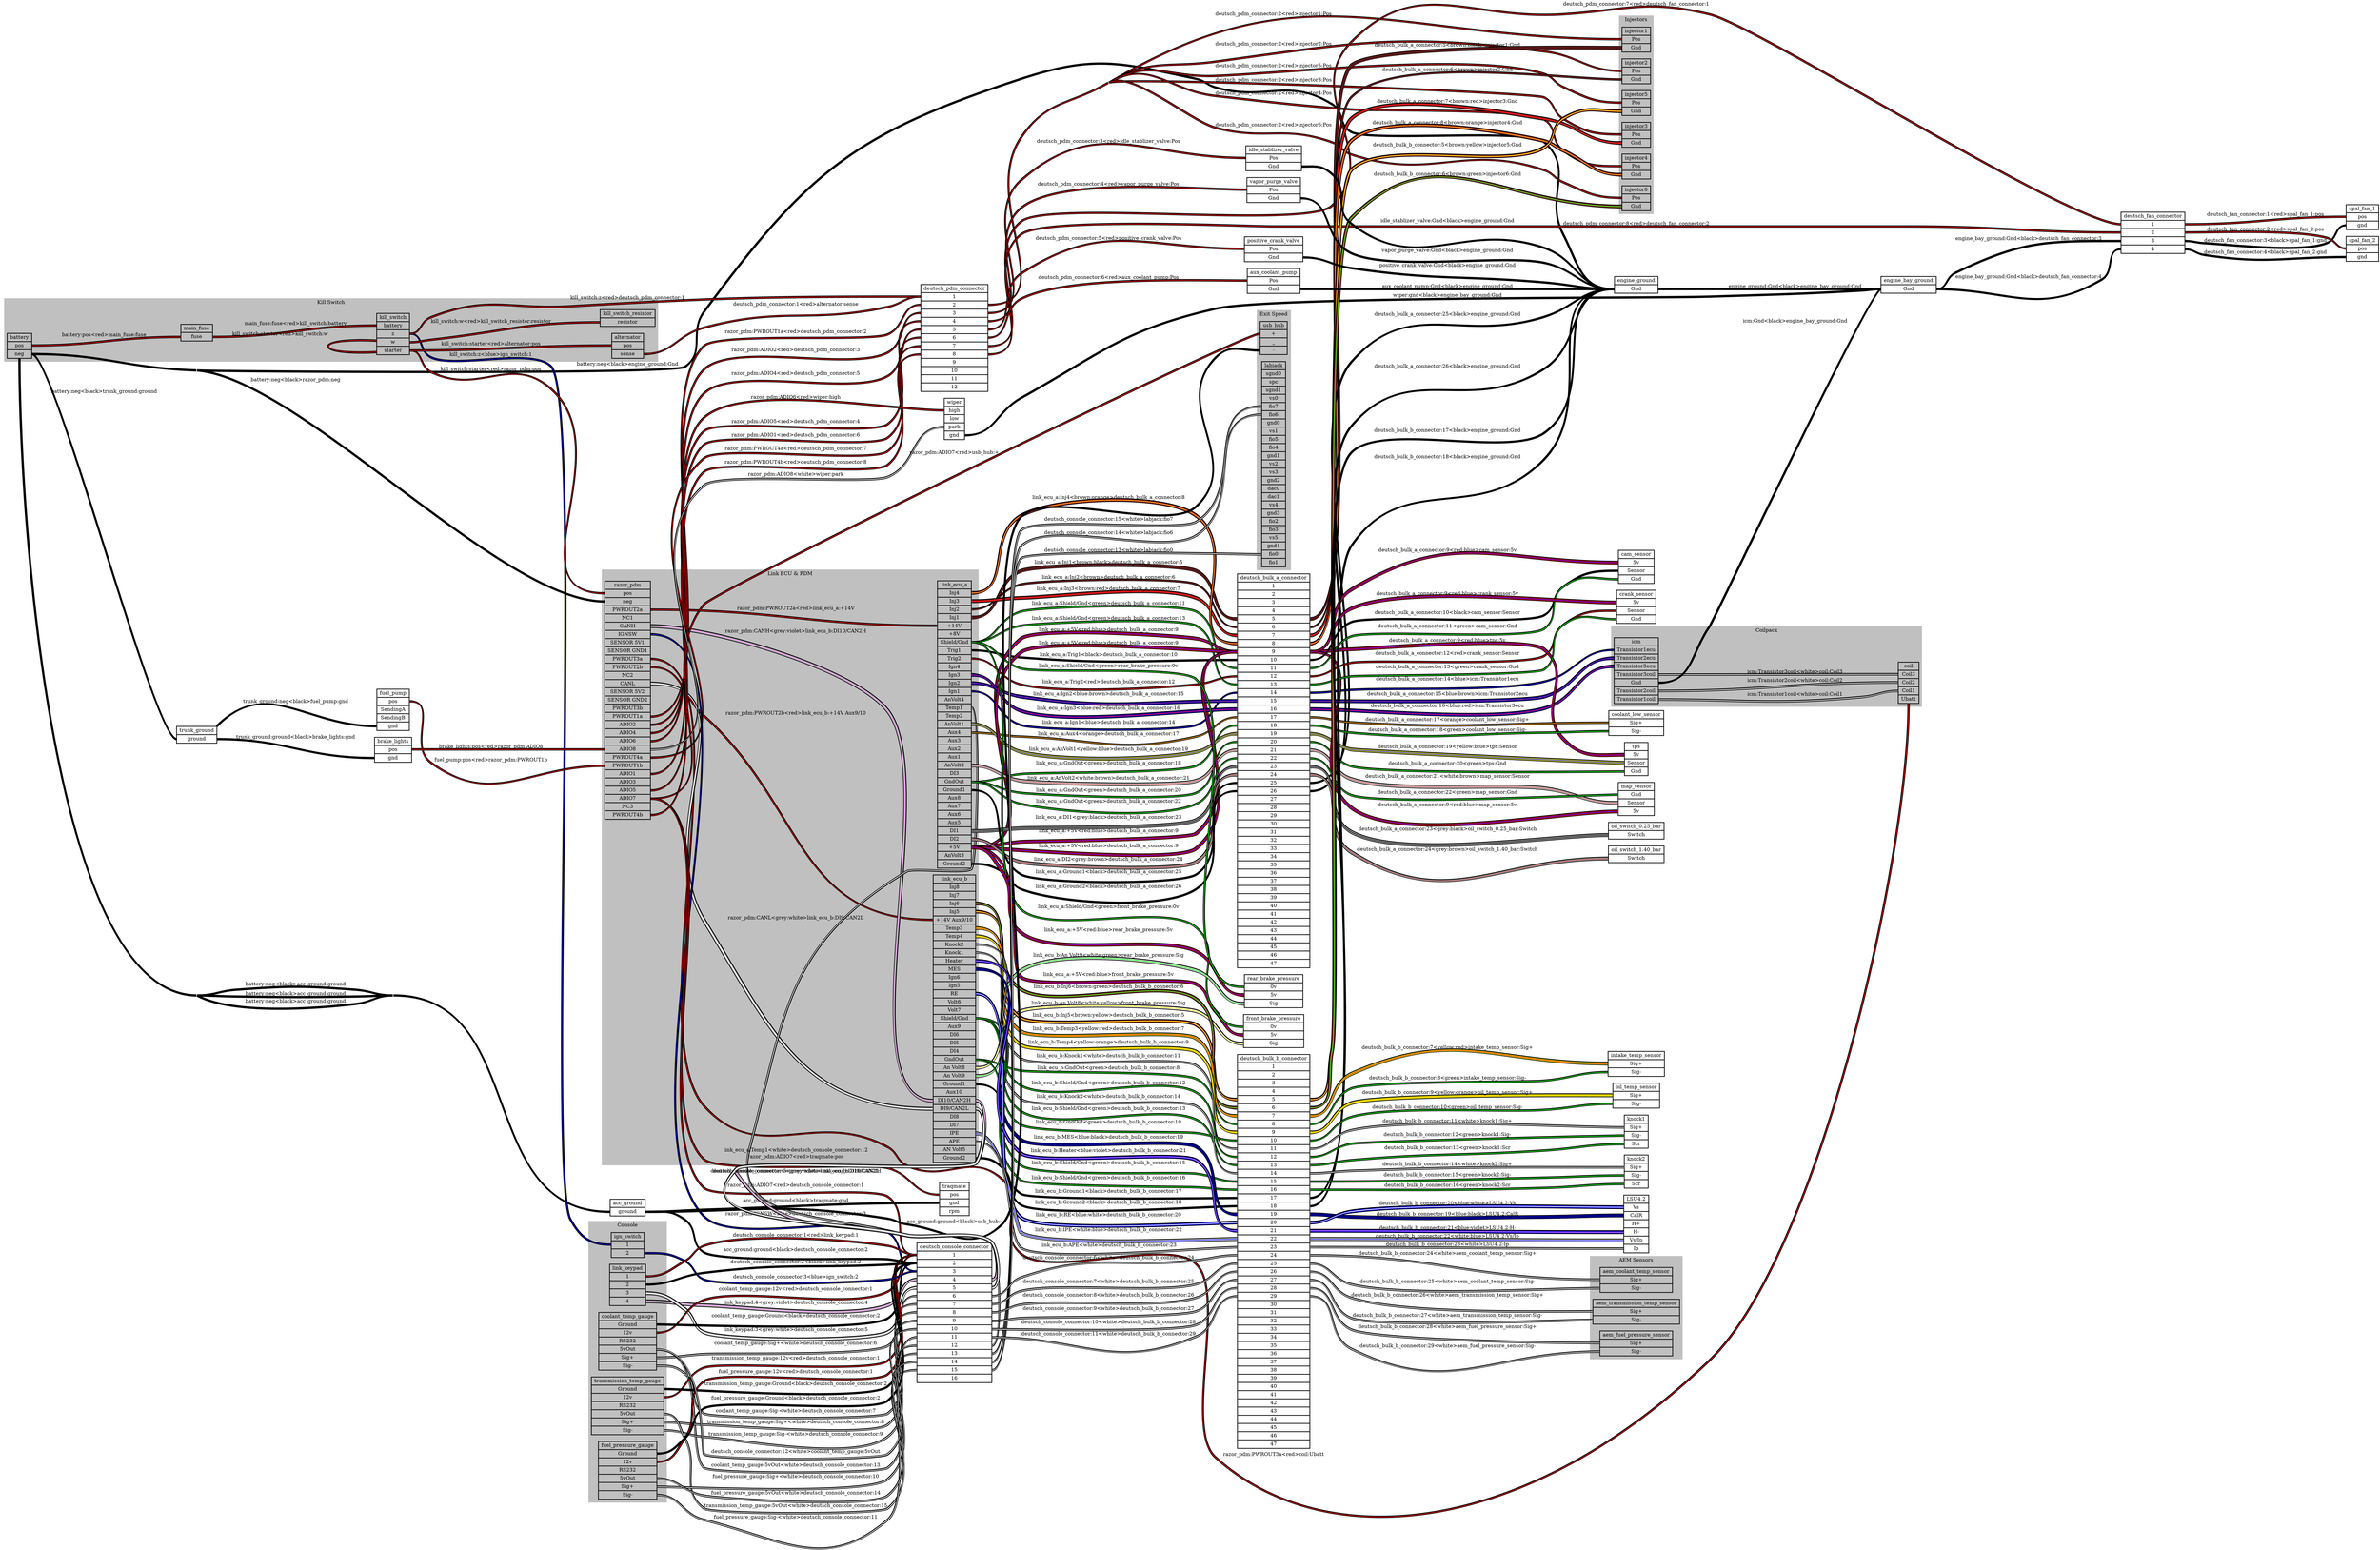 graph "" {
	graph [bb="0,0,6664,4198.7",
		concentrate=true,
		rankdir=LR,
		ranksep=1.5
	];
	node [label="\N"];
	subgraph "cluster_AEM Sensors" {
		graph [bb="4453.5,1445.7,4712.5,1730.7",
			color=grey,
			label="AEM Sensors",
			lheight=0.21,
			lp="4583,1719.2",
			lwidth=1.35,
			style=filled
		];
		aem_coolant_temp_sensor	[height=0.97222,
			label="aem_coolant_temp_sensor | <Sig+> Sig+ | <Sig-> Sig- ",
			pos="4583,1664.7",
			rects="4481.5,1676.2,4684.5,1699.2 4481.5,1653.2,4684.5,1676.2 4481.5,1630.2,4684.5,1653.2",
			shape=record,
			style=bold,
			width=2.8194];
		aem_transmission_temp_sensor	[height=0.97222,
			label="aem_transmission_temp_sensor | <Sig+> Sig+ | <Sig-> Sig- ",
			pos="4583,1576.7",
			rects="4461.5,1588.2,4704.5,1611.2 4461.5,1565.2,4704.5,1588.2 4461.5,1542.2,4704.5,1565.2",
			shape=record,
			style=bold,
			width=3.375];
		aem_fuel_pressure_sensor	[height=0.97222,
			label="aem_fuel_pressure_sensor | <Sig+> Sig+ | <Sig-> Sig- ",
			pos="4583,1488.7",
			rects="4481,1500.2,4685,1523.2 4481,1477.2,4685,1500.2 4481,1454.2,4685,1477.2",
			shape=record,
			style=bold,
			width=2.8333];
	}
	subgraph cluster_Coilpack {
		graph [bb="4513,3666.7,5383.5,3889.7",
			color=grey,
			label=Coilpack,
			lheight=0.21,
			lp="4948.2,3878.2",
			lwidth=0.85,
			style=filled
		];
		icm	[height=2.5694,
			label="icm | <Transistor1ecu> Transistor1ecu | <Transistor2ecu> Transistor2ecu | <Transistor3ecu> Transistor3ecu | <Transistor3coil> Transistor3coil | <\
Gnd> Gnd | <Transistor2coil> Transistor2coil | <Transistor1coil> Transistor1coil ",
			pos="4583,3766.7",
			rects="4521,3835.7,4645,3858.7 4521,3812.7,4645,3835.7 4521,3789.7,4645,3812.7 4521,3766.7,4645,3789.7 4521,3743.7,4645,3766.7 4521,3720.7,\
4645,3743.7 4521,3697.7,4645,3720.7 4521,3674.7,4645,3697.7",
			shape=record,
			style=bold,
			width=1.7222];
		coil	[height=1.6111,
			label="coil | <Coil3> Coil3 | <Coil2> Coil2 | <Coil1> Coil1 | <Ubatt> Ubatt ",
			pos="5346.5,3732.7",
			rects="5317.5,3767.2,5375.5,3790.2 5317.5,3744.2,5375.5,3767.2 5317.5,3721.2,5375.5,3744.2 5317.5,3698.2,5375.5,3721.2 5317.5,3675.2,5375.5,\
3698.2",
			shape=record,
			style=bold,
			width=0.80556];
		icm:Transistor3coil -- coil:Coil3	[color="black:white:black",
			label="icm:Transistor3coil<white>coil:Coil3",
			labeltooltip="icm:Transistor3coil<white>coil:Coil3",
			lp="5028.5,3762.2",
			penwidth=2.5,
			pos="4646,3754.7 4944,3754.7 5018.5,3755.7 5316.5,3755.7"];
		icm:Transistor1coil -- coil:Coil1	[color="black:white:black",
			label="icm:Transistor1coil<white>coil:Coil1",
			labeltooltip="icm:Transistor1coil<white>coil:Coil1",
			lp="5028.5,3701.2",
			penwidth=2.5,
			pos="4646,3685.7 4898.9,3685.7 4963,3672.2 5215,3693.7 5260.5,3697.6 5270.8,3709.7 5316.5,3709.7"];
		icm:Transistor2coil -- coil:Coil2	[color="black:white:black",
			label="icm:Transistor2coil<white>coil:Coil2",
			labeltooltip="icm:Transistor2coil<white>coil:Coil2",
			lp="5028.5,3738.2",
			penwidth=2.5,
			pos="4646,3708.7 4944.2,3708.7 5018.3,3732.7 5316.5,3732.7"];
	}
	subgraph cluster_Console {
		graph [bb="1646,652.72,1865,1435.7",
			color=grey,
			label=Console,
			lheight=0.21,
			lp="1755.5,1424.2",
			lwidth=0.79,
			style=filled
		];
		ign_switch	[height=0.97222,
			label="ign_switch | <1> 1 | <2> 2 ",
			pos="1755.5,1235.7",
			rects="1709.5,1247.2,1801.5,1270.2 1709.5,1224.2,1801.5,1247.2 1709.5,1201.2,1801.5,1224.2",
			shape=record,
			style=bold,
			width=1.2778];
		link_keypad	[height=1.6111,
			label="link_keypad | <1> 1 | <2> 2 | <3> 3 | <4> 4 ",
			pos="1755.5,1346.7",
			rects="1705,1381.2,1806,1404.2 1705,1358.2,1806,1381.2 1705,1335.2,1806,1358.2 1705,1312.2,1806,1335.2 1705,1289.2,1806,1312.2",
			shape=record,
			style=bold,
			width=1.4028];
		coolant_temp_gauge	[height=2.25,
			label="coolant_temp_gauge | <Ground> Ground | <12v> 12v | <RS232> RS232 | <5vOut> 5vOut | <Sig+> Sig+ | <Sig-> Sig- ",
			pos="1755.5,1101.7",
			rects="1674.5,1159.2,1836.5,1182.2 1674.5,1136.2,1836.5,1159.2 1674.5,1113.2,1836.5,1136.2 1674.5,1090.2,1836.5,1113.2 1674.5,1067.2,1836.5,\
1090.2 1674.5,1044.2,1836.5,1067.2 1674.5,1021.2,1836.5,1044.2",
			shape=record,
			style=bold,
			width=2.25];
		transmission_temp_gauge	[height=2.25,
			label="transmission_temp_gauge | <Ground> Ground | <12v> 12v | <RS232> RS232 | <5vOut> 5vOut | <Sig+> Sig+ | <Sig-> Sig- ",
			pos="1755.5,921.72",
			rects="1654,979.22,1857,1002.2 1654,956.22,1857,979.22 1654,933.22,1857,956.22 1654,910.22,1857,933.22 1654,887.22,1857,910.22 1654,864.22,\
1857,887.22 1654,841.22,1857,864.22",
			shape=record,
			style=bold,
			width=2.8194];
		fuel_pressure_gauge	[height=2.25,
			label="fuel_pressure_gauge | <Ground> Ground | <12v> 12v | <RS232> RS232 | <5vOut> 5vOut | <Sig+> Sig+ | <Sig-> Sig- ",
			pos="1755.5,741.72",
			rects="1673.5,799.22,1837.5,822.22 1673.5,776.22,1837.5,799.22 1673.5,753.22,1837.5,776.22 1673.5,730.22,1837.5,753.22 1673.5,707.22,1837.5,\
730.22 1673.5,684.22,1837.5,707.22 1673.5,661.22,1837.5,684.22",
			shape=record,
			style=bold,
			width=2.2778];
	}
	subgraph "cluster_Link ECU & PDM" {
		graph [bb="1683.5,1990.7,2739,3659.7",
			color=grey,
			label="Link ECU & PDM",
			lheight=0.21,
			lp="2211.2,3648.2",
			lwidth=1.75,
			style=filled
		];
		razor_pdm	[height=9.2778,
			label="razor_pdm | <pos> pos | <neg> neg | <PWROUT2a> PWROUT2a | <NC1> NC1 | <CANH> CANH | <IGNSW> IGNSW | <SENSOR 5V1> SENSOR 5V1 | <SENSOR \
GND1> SENSOR GND1 | <PWROUT3a> PWROUT3a | <PWROUT2b> PWROUT2b | <NC2> NC2 | <CANL> CANL | <SENSOR 5V2> SENSOR 5V2 | <SENSOR GND2> \
SENSOR GND2 | <PWROUT3b> PWROUT3b | <PWROUT1a> PWROUT1a | <ADIO2> ADIO2 | <ADIO4> ADIO4 | <ADIO6> ADIO6 | <ADIO8> ADIO8 | <PWROUT4a> \
PWROUT4a | <PWROUT1b> PWROUT1b | <ADIO1> ADIO1 | <ADIO3> ADIO3 | <ADIO5> ADIO5 | <ADIO7> ADIO7 | <NC3> NC3 | <PWROUT4b> PWROUT4b ",
			pos="1755.5,2332.7",
			rects="1691.5,2643.2,1819.5,2666.2 1691.5,2620.2,1819.5,2643.2 1691.5,2597.2,1819.5,2620.2 1691.5,2574.2,1819.5,2597.2 1691.5,2551.2,1819.5,\
2574.2 1691.5,2528.2,1819.5,2551.2 1691.5,2505.2,1819.5,2528.2 1691.5,2482.2,1819.5,2505.2 1691.5,2459.2,1819.5,2482.2 1691.5,2436.2,\
1819.5,2459.2 1691.5,2413.2,1819.5,2436.2 1691.5,2390.2,1819.5,2413.2 1691.5,2367.2,1819.5,2390.2 1691.5,2344.2,1819.5,2367.2 1691.5,\
2321.2,1819.5,2344.2 1691.5,2298.2,1819.5,2321.2 1691.5,2275.2,1819.5,2298.2 1691.5,2252.2,1819.5,2275.2 1691.5,2229.2,1819.5,2252.2 \
1691.5,2206.2,1819.5,2229.2 1691.5,2183.2,1819.5,2206.2 1691.5,2160.2,1819.5,2183.2 1691.5,2137.2,1819.5,2160.2 1691.5,2114.2,1819.5,\
2137.2 1691.5,2091.2,1819.5,2114.2 1691.5,2068.2,1819.5,2091.2 1691.5,2045.2,1819.5,2068.2 1691.5,2022.2,1819.5,2045.2 1691.5,1999.2,\
1819.5,2022.2",
			shape=record,
			style=bold,
			width=1.7778];
		link_ecu_a	[height=11.194,
			label="link_ecu_a | <Inj4> Inj4 | <Inj3> Inj3 | <Inj2> Inj2 | <Inj1> Inj1 | <+14V> +14V | <+8V> +8V | <Shield/Gnd> Shield/Gnd | <Trig1> \
Trig1 | <Trig2> Trig2 | <Ign4> Ign4 | <Ign3> Ign3 | <Ign2> Ign2 | <Ign1> Ign1 | <AnVolt4> AnVolt4 | <Temp1> Temp1 | <Temp2> Temp2 | <\
AnVolt1> AnVolt1 | <Aux4> Aux4 | <Aux3> Aux3 | <Aux2> Aux2 | <Aux1> Aux1 | <AnVolt2> AnVolt2 | <DI3> DI3 | <GndOut> GndOut | <Ground1> \
Ground1 | <Aux8> Aux8 | <Aux7> Aux7 | <Aux6> Aux6 | <Aux5> Aux5 | <DI1> DI1 | <DI2> DI2 | <+5V> +5V | <AnVolt3> AnVolt3 | <Ground2> \
Ground2 ",
			pos="2671.5,3225.7",
			rects="2624,3605.2,2719,3628.2 2624,3582.2,2719,3605.2 2624,3559.2,2719,3582.2 2624,3536.2,2719,3559.2 2624,3513.2,2719,3536.2 2624,3490.2,\
2719,3513.2 2624,3467.2,2719,3490.2 2624,3444.2,2719,3467.2 2624,3421.2,2719,3444.2 2624,3398.2,2719,3421.2 2624,3375.2,2719,3398.2 \
2624,3352.2,2719,3375.2 2624,3329.2,2719,3352.2 2624,3306.2,2719,3329.2 2624,3283.2,2719,3306.2 2624,3260.2,2719,3283.2 2624,3237.2,\
2719,3260.2 2624,3214.2,2719,3237.2 2624,3191.2,2719,3214.2 2624,3168.2,2719,3191.2 2624,3145.2,2719,3168.2 2624,3122.2,2719,3145.2 \
2624,3099.2,2719,3122.2 2624,3076.2,2719,3099.2 2624,3053.2,2719,3076.2 2624,3030.2,2719,3053.2 2624,3007.2,2719,3030.2 2624,2984.2,\
2719,3007.2 2624,2961.2,2719,2984.2 2624,2938.2,2719,2961.2 2624,2915.2,2719,2938.2 2624,2892.2,2719,2915.2 2624,2869.2,2719,2892.2 \
2624,2846.2,2719,2869.2 2624,2823.2,2719,2846.2",
			shape=record,
			style=bold,
			width=1.3194];
		razor_pdm:PWROUT2a -- link_ecu_a:"+14V"	[color="black:red:black",
			label="razor_pdm:PWROUT2a<red>link_ecu_a:+14V",
			labeltooltip="razor_pdm:PWROUT2a<red>link_ecu_a:+14V",
			lp="2227,3483.2",
			penwidth=2.5,
			pos="1820.5,2585.7 2361.6,2585.7 2081.4,3501.7 2622.5,3501.7"];
		link_ecu_b	[height=11.194,
			label="link_ecu_b | <Inj8> Inj8 | <Inj7> Inj7 | <Inj6> Inj6 | <Inj5> Inj5 | <+14V Aux9/10> +14V Aux9/10 | <Temp3> Temp3 | <Temp4> Temp4 | <\
Knock2> Knock2 | <Knock1> Knock1 | <Heater> Heater | <MES> MES | <Ign6> Ign6 | <Ign5> Ign5 | <RE> RE | <Volt6> Volt6 | <Volt7> Volt7 | <\
Shield/Gnd> Shield/Gnd | <Aux9> Aux9 | <DI6> DI6 | <DI5> DI5 | <DI4> DI4 | <GndOut> GndOut | <An Volt8> An Volt8 | <An Volt9> An \
Volt9 | <Ground1> Ground1 | <Aux10> Aux10 | <DI10/CAN2H> DI10/CAN2H | <DI9/CAN2L> DI9/CAN2L | <DI8> DI8 | <DI7> DI7 | <IPE> IPE | <\
APE> APE | <AN Volt5> AN Volt5 | <Ground2> Ground2 ",
			pos="2671.5,2401.7",
			rects="2612,2781.2,2731,2804.2 2612,2758.2,2731,2781.2 2612,2735.2,2731,2758.2 2612,2712.2,2731,2735.2 2612,2689.2,2731,2712.2 2612,2666.2,\
2731,2689.2 2612,2643.2,2731,2666.2 2612,2620.2,2731,2643.2 2612,2597.2,2731,2620.2 2612,2574.2,2731,2597.2 2612,2551.2,2731,2574.2 \
2612,2528.2,2731,2551.2 2612,2505.2,2731,2528.2 2612,2482.2,2731,2505.2 2612,2459.2,2731,2482.2 2612,2436.2,2731,2459.2 2612,2413.2,\
2731,2436.2 2612,2390.2,2731,2413.2 2612,2367.2,2731,2390.2 2612,2344.2,2731,2367.2 2612,2321.2,2731,2344.2 2612,2298.2,2731,2321.2 \
2612,2275.2,2731,2298.2 2612,2252.2,2731,2275.2 2612,2229.2,2731,2252.2 2612,2206.2,2731,2229.2 2612,2183.2,2731,2206.2 2612,2160.2,\
2731,2183.2 2612,2137.2,2731,2160.2 2612,2114.2,2731,2137.2 2612,2091.2,2731,2114.2 2612,2068.2,2731,2091.2 2612,2045.2,2731,2068.2 \
2612,2022.2,2731,2045.2 2612,1999.2,2731,2022.2",
			shape=record,
			style=bold,
			width=1.6528];
		razor_pdm:PWROUT2b -- link_ecu_b:"+14V Aux9/10"	[color="black:red:black",
			label="razor_pdm:PWROUT2b<red>link_ecu_b:+14V Aux9/10",
			labeltooltip="razor_pdm:PWROUT2b<red>link_ecu_b:+14V Aux9/10",
			lp="2227,2472.2",
			penwidth=2.5,
			pos="1820.5,2424.7 2115.9,2424.7 2231.8,2310.9 2484,2464.7 2578,2522 2500.4,2677.7 2610.5,2677.7"];
		razor_pdm:CANH -- link_ecu_b:"DI10/CAN2H"	[color="black:grey:violet:grey:black",
			label="razor_pdm:CANH<grey:violet>link_ecu_b:DI10/CAN2H",
			labeltooltip="razor_pdm:CANH<grey:violet>link_ecu_b:DI10/CAN2H",
			lp="2227,2584.2",
			penwidth=2.5,
			pos="1820.5,2539.7 2116.6,2539.7 2245.7,2655.5 2484,2479.7 2603.1,2391.9 2462.5,2171.7 2610.5,2171.7"];
		razor_pdm:CANL -- link_ecu_b:"DI9/CAN2L"	[color="black:grey:white:grey:black",
			label="razor_pdm:CANL<grey:white>link_ecu_b:DI9/CAN2L",
			labeltooltip="razor_pdm:CANL<grey:white>link_ecu_b:DI9/CAN2L",
			lp="2227,2361.2",
			penwidth=2.5,
			pos="1820.5,2378.7 1895.8,2378.7 2415,2269 2484,2238.7 2547.2,2211 2541.5,2148.7 2610.5,2148.7"];
	}
	subgraph "cluster_Exit Speed" {
		graph [bb="3519.5,25.715,3614.5,752.72",
			color=grey,
			label="Exit Speed",
			lheight=0.21,
			lp="3567,741.22",
			lwidth=1.10,
			style=filled
		];
		labjack	[height=8,
			label="labjack | <sgnd0> sgnd0 | < spc>  spc | < sgnd1>  sgnd1 | < vs0>  vs0 | <fio7> fio7 | < fio6>  fio6 | < gnd0>  gnd0 | < vs1>  vs1 | <\
fio5> fio5 | < fio4>  fio4 | < gnd1>  gnd1 | < vs2>  vs2 | <vs3> vs3 | < gnd2>  gnd2 | < dac0>  dac0 | < dac1>  dac1 | <vs4> vs4 | < \
gnd3>  gnd3 | < fio2>  fio2 | < fio3>  fio3 | <vs5> vs5 | < gnd4>  gnd4 | < fio0>  fio0 | < fio1>  fio1 ",
			pos="3566.5,321.72",
			rects="3533,586.22,3600,609.22 3533,563.22,3600,586.22 3533,540.22,3600,563.22 3533,517.22,3600,540.22 3533,494.22,3600,517.22 3533,471.22,\
3600,494.22 3533,448.22,3600,471.22 3533,425.22,3600,448.22 3533,402.22,3600,425.22 3533,379.22,3600,402.22 3533,356.22,3600,379.22 \
3533,333.22,3600,356.22 3533,310.22,3600,333.22 3533,287.22,3600,310.22 3533,264.22,3600,287.22 3533,241.22,3600,264.22 3533,218.22,\
3600,241.22 3533,195.22,3600,218.22 3533,172.22,3600,195.22 3533,149.22,3600,172.22 3533,126.22,3600,149.22 3533,103.22,3600,126.22 \
3533,80.215,3600,103.22 3533,57.215,3600,80.215 3533,34.215,3600,57.215",
			shape=record,
			style=bold,
			width=0.93056];
		usb_hub	[height=1.2917,
			label="usb_hub | <+> + | <_> _ | <-> - ",
			pos="3566.5,674.72",
			rects="3528.5,697.72,3604.5,720.72 3528.5,674.72,3604.5,697.72 3528.5,651.72,3604.5,674.72 3528.5,628.72,3604.5,651.72",
			shape=record,
			style=bold,
			width=1.0556];
	}
	subgraph cluster_Injectors {
		graph [bb="4535,2391.7,4631,2940.7",
			color=grey,
			label=Injectors,
			lheight=0.21,
			lp="4583,2929.2",
			lwidth=0.89,
			style=filled
		];
		injector1	[height=0.97222,
			label="injector1 | <Pos> Pos | <Gnd> Gnd ",
			pos="4583,2874.7",
			rects="4543,2886.2,4623,2909.2 4543,2863.2,4623,2886.2 4543,2840.2,4623,2863.2",
			shape=record,
			style=bold,
			width=1.1111];
		injector2	[height=0.97222,
			label="injector2 | <Pos> Pos | <Gnd> Gnd ",
			pos="4583,2786.7",
			rects="4543,2798.2,4623,2821.2 4543,2775.2,4623,2798.2 4543,2752.2,4623,2775.2",
			shape=record,
			style=bold,
			width=1.1111];
		injector3	[height=0.97222,
			label="injector3 | <Pos> Pos | <Gnd> Gnd ",
			pos="4583,2698.7",
			rects="4543,2710.2,4623,2733.2 4543,2687.2,4623,2710.2 4543,2664.2,4623,2687.2",
			shape=record,
			style=bold,
			width=1.1111];
		injector4	[height=0.97222,
			label="injector4 | <Pos> Pos | <Gnd> Gnd ",
			pos="4583,2610.7",
			rects="4543,2622.2,4623,2645.2 4543,2599.2,4623,2622.2 4543,2576.2,4623,2599.2",
			shape=record,
			style=bold,
			width=1.1111];
		injector5	[height=0.97222,
			label="injector5 | <Pos> Pos | <Gnd> Gnd ",
			pos="4583,2522.7",
			rects="4543,2534.2,4623,2557.2 4543,2511.2,4623,2534.2 4543,2488.2,4623,2511.2",
			shape=record,
			style=bold,
			width=1.1111];
		injector6	[height=0.97222,
			label="injector6 | <Pos> Pos | <Gnd> Gnd ",
			pos="4583,2434.7",
			rects="4543,2446.2,4623,2469.2 4543,2423.2,4623,2446.2 4543,2400.2,4623,2423.2",
			shape=record,
			style=bold,
			width=1.1111];
	}
	subgraph "cluster_Kill Switch" {
		graph [bb="8,3667.7,1840.5,3841.7",
			color=grey,
			label="Kill Switch",
			lheight=0.21,
			lp="924.25,3830.2",
			lwidth=1.08,
			style=filled
		];
		battery	[height=0.97222,
			label="battery | <pos> pos | <neg> neg ",
			pos="50.5,3710.7",
			rects="16,3722.2,85,3745.2 16,3699.2,85,3722.2 16,3676.2,85,3699.2",
			shape=record,
			style=bold,
			width=0.95833];
		main_fuse	[height=0.65278,
			label="main_fuse | <fuse> fuse ",
			pos="547.5,3739.7",
			rects="503,3739.7,592,3762.7 503,3716.7,592,3739.7",
			shape=record,
			style=bold,
			width=1.2361];
		battery:pos -- main_fuse:fuse	[color="black:red:black",
			label="battery:pos<red>main_fuse:fuse",
			labeltooltip="battery:pos<red>main_fuse:fuse",
			lp="288,3734.2",
			penwidth=2.5,
			pos="85,3710.7 270.27,3710.7 316.23,3727.7 501.5,3727.7"];
		kill_switch	[height=1.6111,
			label="kill_switch | <battery> battery | <z> z | <w> w | <starter> starter ",
			pos="1098,3733.7",
			rects="1052,3768.2,1144,3791.2 1052,3745.2,1144,3768.2 1052,3722.2,1144,3745.2 1052,3699.2,1144,3722.2 1052,3676.2,1144,3699.2",
			shape=record,
			style=bold,
			width=1.2778];
		main_fuse:fuse -- kill_switch:battery	[color="black:red:black",
			label="main_fuse:fuse<red>kill_switch:battery",
			labeltooltip="main_fuse:fuse<red>kill_switch:battery",
			lp="825,3762.2",
			penwidth=2.5,
			pos="593.5,3727.7 797.24,3727.7 847.26,3756.7 1051,3756.7"];
		kill_switch:starter -- kill_switch:w	[color="black:red:black",
			label="kill_switch:starter<red>kill_switch:w",
			labeltooltip="kill_switch:starter<red>kill_switch:w",
			lp="781.5,3733.7",
			penwidth=2.5,
			pos="1051.8,3683.2 990.43,3679.7 916,3683.2 916,3699.2 916,3715.3 990.43,3718.8 1051.8,3715.2"];
		alternator	[height=0.97222,
			label="alternator | <pos> pos | <sense> sense ",
			pos="1755.5,3710.7",
			rects="1711,3722.2,1800,3745.2 1711,3699.2,1800,3722.2 1711,3676.2,1800,3699.2",
			shape=record,
			style=bold,
			width=1.2361];
		kill_switch:starter -- alternator:pos	[color="black:red:black",
			label="kill_switch:starter<red>alternator:pos",
			labeltooltip="kill_switch:starter<red>alternator:pos",
			lp="1372.5,3713.2",
			penwidth=2.5,
			pos="1145,3687.7 1396.1,3687.7 1458.4,3710.7 1709.5,3710.7"];
		kill_switch_resistor	[height=0.65278,
			label="kill_switch_resistor | <resistor> resistor ",
			pos="1755.5,3786.7",
			rects="1678.5,3786.7,1832.5,3809.7 1678.5,3763.7,1832.5,3786.7",
			shape=record,
			style=bold,
			width=2.1389];
		kill_switch:w -- kill_switch_resistor:resistor	[color="black:red:black",
			label="kill_switch:w<red>kill_switch_resistor:resistor",
			labeltooltip="kill_switch:w<red>kill_switch_resistor:resistor",
			lp="1372.5,3778.2",
			penwidth=2.5,
			pos="1145,3710.7 1172,3710.7 1177.4,3720.2 1204,3724.7 1412.6,3760.3 1465.9,3774.7 1677.5,3774.7"];
	}
	battery:neg -- razor_pdm:neg	[color="black:black:black",
		label="battery:neg<black>razor_pdm:neg",
		labeltooltip="battery:neg<black>razor_pdm:neg",
		lp="825,2585.2",
		penwidth=2.5,
		pos="50.5,3674.7 50.5,2876.7 480.83,2636.1 1204,2298.7 1339.7,2235.4 1414.2,2219.1 1541,2298.7 1670.5,2380.1 1537.5,2608.7 1690.5,2608.7"];
	engine_ground	[height=0.65278,
		label="engine_ground | <Gnd> Gnd ",
		pos="4583,1124.7",
		rects="4522,1124.7,4644,1147.7 4522,1101.7,4644,1124.7",
		shape=record,
		style=bold,
		width=1.6944];
	battery:neg -- engine_ground:Gnd	[color="black:black:black",
		label="battery:neg<black>engine_ground:Gnd",
		labeltooltip="battery:neg<black>engine_ground:Gnd",
		lp="1755.5,13.215",
		penwidth=2.5,
		pos="50.5,3674.7 50.5,3271.2 143.13,89.059 546.5,76.715;548.5,76.715 673.16,-22.322 945.96,5.7153 1097,5.7153 1097,5.7153 1097,5.7153 \
3567.5,5.7153 3640.1,5.7153 3666.9,-14.205 3730,21.715 4117.6,242.51 4064.3,468.07 4324,830.72 4413,955.01 4368.1,1112.7 4521,1112.7"];
	acc_ground	[height=0.65278,
		label="acc_ground | <ground> ground ",
		pos="1755.5,1490.7",
		rects="1706.5,1490.7,1804.5,1513.7 1706.5,1467.7,1804.5,1490.7",
		shape=record,
		style=bold,
		width=1.3611];
	battery:neg -- acc_ground:ground	[color="black:black:black",
		label="battery:neg<black>acc_ground:ground",
		labeltooltip="battery:neg<black>acc_ground:ground",
		lp="825,84.215",
		penwidth=2.5,
		pos="548.5,76.715 792.15,68.931 853.22,76.715 1097,76.715"];
	battery:neg -- acc_ground:ground	[color="black:black:black",
		label="battery:neg<black>acc_ground:ground",
		labeltooltip="battery:neg<black>acc_ground:ground",
		lp="825,62.215",
		penwidth=2.5,
		pos="548.5,76.715 598.11,75.13 608.6,59.628 658,54.715 805.72,40.023 844.35,39.413 992,54.715 1039.4,59.63 1049.3,76.715 1097,76.715;\
1099,76.715 1777.7,70.086 1027,1478 1705,1478.7"];
	battery:neg -- acc_ground:ground	[color="black:black:black",
		label="battery:neg<black>acc_ground:ground",
		labeltooltip="battery:neg<black>acc_ground:ground",
		lp="825,109.22",
		penwidth=2.5,
		pos="548.5,76.715 597.67,75.498 608.95,89.15 658,92.715 806.05,103.47 843.98,103.93 992,92.715 1039.1,89.15 1057.6,50.696 1097,76.715"];
	trunk_ground	[height=0.65278,
		label="trunk_ground | <ground> ground ",
		pos="547.5,2210.7",
		rects="491,2210.7,604,2233.7 491,2187.7,604,2210.7",
		shape=record,
		style=bold,
		width=1.5694];
	battery:neg -- trunk_ground:ground	[color="black:black:black",
		label="battery:neg<black>trunk_ground:ground",
		labeltooltip="battery:neg<black>trunk_ground:ground",
		lp="288,2263.2",
		penwidth=2.5,
		pos="50.5,3674.7 50.5,3595.7 85.958,2314.2 139,2255.7 245.43,2138.3 332.52,2198.7 491,2198.7"];
	kill_switch:starter -- razor_pdm:pos	[color="black:red:black",
		label="kill_switch:starter<red>razor_pdm:pos",
		labeltooltip="kill_switch:starter<red>razor_pdm:pos",
		lp="1372.5,3665.2",
		penwidth=2.5,
		pos="1145,3687.7 1409.1,3687.7 1426.4,2631.7 1690.5,2631.7"];
	kill_switch:z -- ign_switch:1	[color="black:blue:black",
		label="kill_switch:z<blue>ign_switch:1",
		labeltooltip="kill_switch:z<blue>ign_switch:1",
		lp="1372.5,2326.2",
		penwidth=2.5,
		pos="1145,3733.7 1223.7,3733.7 1153.9,2379.3 1204,2318.7 1302.1,2200.2 1442.1,2357.5 1541,2239.7 1678.4,2076.1 1469.4,1452.5 1595,1279.7 \
1626.8,1236 1654.4,1235.7 1708.5,1235.7"];
	deutsch_pdm_connector	[height=4.1667,
		label="deutsch_pdm_connector | <1> 1 | <2> 2 | <3> 3 | <4> 4 | <5> 5 | <6> 6 | <7> 7 | <8> 8 | <9> 9 | <10> 10 | <11> 11 | <12> 12 ",
		pos="2671.5,1658.7",
		rects="2577.5,1785.2,2765.5,1808.2 2577.5,1762.2,2765.5,1785.2 2577.5,1739.2,2765.5,1762.2 2577.5,1716.2,2765.5,1739.2 2577.5,1693.2,2765.5,\
1716.2 2577.5,1670.2,2765.5,1693.2 2577.5,1647.2,2765.5,1670.2 2577.5,1624.2,2765.5,1647.2 2577.5,1601.2,2765.5,1624.2 2577.5,1578.2,\
2765.5,1601.2 2577.5,1555.2,2765.5,1578.2 2577.5,1532.2,2765.5,1555.2 2577.5,1509.2,2765.5,1532.2",
		shape=record,
		style=bold,
		width=2.6111];
	kill_switch:z -- deutsch_pdm_connector:1	[color="black:red:black",
		label="kill_switch:z<red>deutsch_pdm_connector:1",
		labeltooltip="kill_switch:z<red>deutsch_pdm_connector:1",
		lp="1755.5,1979.2",
		penwidth=2.5,
		pos="1145,3733.7 1251.1,3733.7 1167.2,2880.2 1204,2780.7 1290.2,2547.3 1444.8,2563.2 1541,2333.7 1603.9,2183.7 1495.8,2100.7 1595,1971.7 \
1866.3,1618.9 2131.5,1773.7 2576.5,1773.7"];
	razor_pdm:PWROUT3a -- coil:Ubatt	[color="black:red:black",
		label="razor_pdm:PWROUT3a<red>coil:Ubatt",
		labeltooltip="razor_pdm:PWROUT3a<red>coil:Ubatt",
		lp="3566.5,1262.2",
		penwidth=2.5,
		pos="1820.5,2447.7 1934.7,2447.7 1869.9,2293.7 1970,2238.7 2070.3,2183.7 2396,2283.8 2484,2210.7 2561.8,2146.1 2463.1,2057.6 2538,1989.7 \
2626.8,1909.2 2710.1,2024.9 2805,1951.7 2853.9,1914 2809,1860 2859,1823.7 2947.5,1759.6 3271,1859.3 3349,1782.7 3433.2,1700.1 3315.5,\
1333.8 3403,1254.7 3470.3,1193.9 4647.3,1310.6 4788,1441.7 5162,1790.3 5346.5,3162.4 5346.5,3673.7"];
	razor_pdm:ADIO7 -- usb_hub:"+"	[color="black:red:black",
		label="razor_pdm:ADIO7<red>usb_hub:+",
		labeltooltip="razor_pdm:ADIO7<red>usb_hub:+",
		lp="2671.5,1492.2",
		penwidth=2.5,
		pos="1820.5,2056.7 1951.5,2056.7 1868.4,1885.4 1970,1802.7 2157.1,1650.3 2310.6,1795.5 2484,1627.7 2532.8,1580.5 2484.8,1527 2538,1484.7 \
2631.7,1410.2 2706.8,1517.2 2805,1448.7 2847.1,1419.4 2816,1374.7 2859,1346.7 2950.5,1287.2 3270.8,1388.8 3349,1312.7 3438,1226.2 \
3335.2,860.71 3403,756.72 3437.7,703.54 3464,686.72 3527.5,686.72"];
	razor_pdm:PWROUT1a -- deutsch_pdm_connector:2	[color="black:red:black",
		label="razor_pdm:PWROUT1a<red>deutsch_pdm_connector:2",
		labeltooltip="razor_pdm:PWROUT1a<red>deutsch_pdm_connector:2",
		lp="2227,2161.2",
		penwidth=2.5,
		pos="1820.5,2286.7 1909.4,2286.7 1887.5,2186.9 1970,2153.7 2023,2132.4 2441,2172.4 2484,2134.7 2616,2019 2401,1750.7 2576.5,1750.7"];
	razor_pdm:ADIO2 -- deutsch_pdm_connector:3	[color="black:red:black",
		label="razor_pdm:ADIO2<red>deutsch_pdm_connector:3",
		labeltooltip="razor_pdm:ADIO2<red>deutsch_pdm_connector:3",
		lp="2227,2085.2",
		penwidth=2.5,
		pos="1820.5,2263.7 1926.6,2263.7 1875.2,2125.3 1970,2077.7 2021.1,2052.1 2440.1,2095.3 2484,2058.7 2601.4,1961.1 2423.8,1727.7 2576.5,\
1727.7"];
	razor_pdm:ADIO5 -- deutsch_pdm_connector:4	[color="black:red:black",
		label="razor_pdm:ADIO5<red>deutsch_pdm_connector:4",
		labeltooltip="razor_pdm:ADIO5<red>deutsch_pdm_connector:4",
		lp="2227,1876.2",
		penwidth=2.5,
		pos="1820.5,2079.7 1935.4,2079.7 1869.2,1923.9 1970,1868.7 2070.3,1813.8 2384.6,1901.2 2484,1844.7 2548.8,1807.9 2501.9,1704.7 2576.5,\
1704.7"];
	razor_pdm:ADIO4 -- deutsch_pdm_connector:5	[color="black:red:black",
		label="razor_pdm:ADIO4<red>deutsch_pdm_connector:5",
		labeltooltip="razor_pdm:ADIO4<red>deutsch_pdm_connector:5",
		lp="2227,2047.2",
		penwidth=2.5,
		pos="1820.5,2240.7 1931.8,2240.7 1871.5,2091.5 1970,2039.7 2020.6,2013.1 2439.3,2056.4 2484,2020.7 2606,1923.3 2420.3,1681.7 2576.5,1681.7"];
	razor_pdm:ADIO1 -- deutsch_pdm_connector:6	[color="black:red:black",
		label="razor_pdm:ADIO1<red>deutsch_pdm_connector:6",
		labeltooltip="razor_pdm:ADIO1<red>deutsch_pdm_connector:6",
		lp="2227,2009.2",
		penwidth=2.5,
		pos="1820.5,2125.7 1906.8,2125.7 1889.4,2032.5 1970,2001.7 2023.4,1981.3 2439,2018 2484,1982.7 2601.9,1890.3 2426.7,1658.7 2576.5,1658.7"];
	razor_pdm:PWROUT4a -- deutsch_pdm_connector:7	[color="black:red:black",
		label="razor_pdm:PWROUT4a<red>deutsch_pdm_connector:7",
		labeltooltip="razor_pdm:PWROUT4a<red>deutsch_pdm_connector:7",
		lp="2227,1955.2",
		penwidth=2.5,
		pos="1820.5,2171.7 1940.2,2171.7 1865.8,2006.6 1970,1947.7 2019.8,1919.6 2438.6,1958.5 2484,1923.7 2590.8,1842 2442.1,1635.7 2576.5,1635.7"];
	razor_pdm:PWROUT4b -- deutsch_pdm_connector:8	[color="black:red:black",
		label="razor_pdm:PWROUT4b<red>deutsch_pdm_connector:8",
		labeltooltip="razor_pdm:PWROUT4b<red>deutsch_pdm_connector:8",
		lp="2227,1833.2",
		penwidth=2.5,
		pos="1820.5,2010.7 1873.4,2010.7 1922.7,1849.4 1970,1825.7 2021.1,1800.1 2436.2,1838.1 2484,1806.7 2563.8,1754.3 2481,1612.7 2576.5,1612.7"];
	deutsch_console_connector	[height=5.4444,
		label="deutsch_console_connector | <1> 1 | <2> 2 | <3> 3 | <4> 4 | <5> 5 | <6> 6 | <7> 7 | <8> 8 | <9> 9 | <10> 10 | <11> 11 | <12> 12 | <\
13> 13 | <14> 14 | <15> 15 | <16> 16 ",
		pos="2671.5,1080.7",
		rects="2566.5,1253.2,2776.5,1276.2 2566.5,1230.2,2776.5,1253.2 2566.5,1207.2,2776.5,1230.2 2566.5,1184.2,2776.5,1207.2 2566.5,1161.2,2776.5,\
1184.2 2566.5,1138.2,2776.5,1161.2 2566.5,1115.2,2776.5,1138.2 2566.5,1092.2,2776.5,1115.2 2566.5,1069.2,2776.5,1092.2 2566.5,1046.2,\
2776.5,1069.2 2566.5,1023.2,2776.5,1046.2 2566.5,1000.2,2776.5,1023.2 2566.5,977.22,2776.5,1000.2 2566.5,954.22,2776.5,977.22 2566.5,\
931.22,2776.5,954.22 2566.5,908.22,2776.5,931.22 2566.5,885.22,2776.5,908.22",
		shape=record,
		style=bold,
		width=2.9167];
	razor_pdm:IGNSW -- deutsch_console_connector:3	[color="black:blue:black",
		label="razor_pdm:IGNSW<blue>deutsch_console_connector:3",
		labeltooltip="razor_pdm:IGNSW<blue>deutsch_console_connector:3",
		lp="2227,1506.2",
		penwidth=2.5,
		pos="1820.5,2516.7 2102.8,2516.7 1875.4,2168.1 1916,1888.7 1928.6,1802.1 1907,1559.4 1970,1498.7 2052.7,1419 2394.6,1518.8 2484,1446.7 \
2575.3,1373.1 2448.2,1195.7 2565.5,1195.7"];
	razor_pdm:ADIO7 -- deutsch_console_connector:1	[color="black:red:black",
		label="razor_pdm:ADIO7<red>deutsch_console_connector:1",
		labeltooltip="razor_pdm:ADIO7<red>deutsch_console_connector:1",
		lp="2227,1540.2",
		penwidth=2.5,
		pos="1820.5,2056.7 1906.4,2056.7 1887.9,1969.9 1916,1888.7 1942.2,1813.1 1910.3,1586 1970,1532.7 2012.6,1494.7 2439.7,1549.9 2484,1513.7 \
2581.7,1433.9 2439.3,1241.7 2565.5,1241.7"];
	traqmate	[height=1.2917,
		label="traqmate | <pos> pos | <gnd> gnd | <rpm> rpm ",
		pos="2671.5,1392.7",
		rects="2630,1415.7,2713,1438.7 2630,1392.7,2713,1415.7 2630,1369.7,2713,1392.7 2630,1346.7,2713,1369.7",
		shape=record,
		style=bold,
		width=1.1528];
	razor_pdm:ADIO7 -- traqmate:pos	[color="black:red:black",
		label="razor_pdm:ADIO7<red>traqmate:pos",
		labeltooltip="razor_pdm:ADIO7<red>traqmate:pos",
		lp="2227,1620.2",
		penwidth=2.5,
		pos="1820.5,2056.7 1906.4,2056.7 1886.1,1969.2 1916,1888.7 1959.5,1771.5 1875.6,1694.7 1970,1612.7 2056.4,1537.7 2390.7,1651.9 2484,1585.7 \
2535.7,1549 2495.7,1500.9 2538,1453.7 2568.6,1419.7 2582.8,1404.7 2628.5,1404.7"];
	wiper	[height=1.6111,
		label="wiper | <high> high | <low> low | <park> park | <gnd> gnd ",
		pos="2671.5,1884.7",
		rects="2643,1919.2,2700,1942.2 2643,1896.2,2700,1919.2 2643,1873.2,2700,1896.2 2643,1850.2,2700,1873.2 2643,1827.2,2700,1850.2",
		shape=record,
		style=bold,
		width=0.79167];
	razor_pdm:ADIO6 -- wiper:high	[color="black:red:black",
		label="razor_pdm:ADIO6<red>wiper:high",
		labeltooltip="razor_pdm:ADIO6<red>wiper:high",
		lp="2227,2203.2",
		penwidth=2.5,
		pos="1820.5,2217.7 1887.7,2217.7 1903.1,2202.1 1970,2195.7 1998.5,2193 2461.9,2190.8 2484,2172.7 2560.6,2110.1 2475.3,2033.2 2538,1956.7 \
2570.3,1917.4 2590.6,1907.7 2641.5,1907.7"];
	razor_pdm:ADIO8 -- wiper:park	[color="black:white:black",
		label="razor_pdm:ADIO8<white>wiper:park",
		labeltooltip="razor_pdm:ADIO8<white>wiper:park",
		lp="2227,2127.2",
		penwidth=2.5,
		pos="1820.5,2194.7 1894.8,2194.7 1898.1,2138.5 1970,2119.7 2025.3,2105.3 2437.6,2130.1 2484,2096.7 2538.1,2057.8 2500.4,2011.8 2538,1956.7 \
2573.2,1905.1 2579.1,1861.7 2641.5,1861.7"];
	link_ecu_a:Temp1 -- deutsch_console_connector:12	[color="black:white:black",
		label="link_ecu_a:Temp1<white>deutsch_console_connector:12",
		labeltooltip="link_ecu_a:Temp1<white>deutsch_console_connector:12",
		lp="2227,1973.7",
		penwidth=2.5,
		pos="2720.5,3271.7 2745.6,3271.7 2736.4,2838.7 2719,2820.7 2705,2806.2 2555,2824.4 2538,2813.7 2178.8,2587.7 1977.2,2373.1 2098,1966.2 \
2200,1622.7 2228.1,1470.6 2538,1290.7 2583.9,1264.1 2740,1315.3 2776.5,1276.7 2798.5,1253.5 2809.5,988.72 2777.5,988.72"];
	deutsch_bulk_a_connector	[height=15.347,
		label="deutsch_bulk_a_connector | <1> 1 | <2> 2 | <3> 3 | <4> 4 | <5> 5 | <6> 6 | <7> 7 | <8> 8 | <9> 9 | <10> 10 | <11> 11 | <12> 12 | <\
13> 13 | <14> 14 | <15> 15 | <16> 16 | <17> 17 | <18> 18 | <19> 19 | <20> 20 | <21> 21 | <22> 22 | <23> 23 | <24> 24 | <25> 25 | <\
26> 26 | <27> 27 | <28> 28 | <29> 29 | <30> 30 | <31> 31 | <32> 32 | <33> 33 | <34> 34 | <35> 35 | <36> 36 | <37> 37 | <38> 38 | <\
39> 39 | <40> 40 | <41> 41 | <42> 42 | <43> 43 | <44> 44 | <45> 45 | <46> 46 | <47> 47 ",
		pos="3566.5,3482.7",
		rects="3465,4011.7,3668,4034.7 3465,3988.7,3668,4011.7 3465,3965.7,3668,3988.7 3465,3942.7,3668,3965.7 3465,3919.7,3668,3942.7 3465,3896.7,\
3668,3919.7 3465,3873.7,3668,3896.7 3465,3850.7,3668,3873.7 3465,3827.7,3668,3850.7 3465,3804.7,3668,3827.7 3465,3781.7,3668,3804.7 \
3465,3758.7,3668,3781.7 3465,3735.7,3668,3758.7 3465,3712.7,3668,3735.7 3465,3689.7,3668,3712.7 3465,3666.7,3668,3689.7 3465,3643.7,\
3668,3666.7 3465,3620.7,3668,3643.7 3465,3597.7,3668,3620.7 3465,3574.7,3668,3597.7 3465,3551.7,3668,3574.7 3465,3528.7,3668,3551.7 \
3465,3505.7,3668,3528.7 3465,3482.7,3668,3505.7 3465,3459.7,3668,3482.7 3465,3436.7,3668,3459.7 3465,3413.7,3668,3436.7 3465,3390.7,\
3668,3413.7 3465,3367.7,3668,3390.7 3465,3344.7,3668,3367.7 3465,3321.7,3668,3344.7 3465,3298.7,3668,3321.7 3465,3275.7,3668,3298.7 \
3465,3252.7,3668,3275.7 3465,3229.7,3668,3252.7 3465,3206.7,3668,3229.7 3465,3183.7,3668,3206.7 3465,3160.7,3668,3183.7 3465,3137.7,\
3668,3160.7 3465,3114.7,3668,3137.7 3465,3091.7,3668,3114.7 3465,3068.7,3668,3091.7 3465,3045.7,3668,3068.7 3465,3022.7,3668,3045.7 \
3465,2999.7,3668,3022.7 3465,2976.7,3668,2999.7 3465,2953.7,3668,2976.7 3465,2930.7,3668,2953.7",
		shape=record,
		style=bold,
		width=2.8194];
	link_ecu_a:Inj1 -- deutsch_bulk_a_connector:5	[color="black:brown:black:brown:black",
		label="link_ecu_a:Inj1<brown:black>deutsch_bulk_a_connector:5",
		labeltooltip="link_ecu_a:Inj1<brown:black>deutsch_bulk_a_connector:5",
		lp="3104,3867.2",
		penwidth=2.5,
		pos="2720.5,3524.7 2872.2,3524.7 2733.8,3751.1 2859,3836.7 2904,3867.5 3295.9,3847.5 3349,3859.7 3402.9,3872.1 3408.1,3908.7 3463.5,3908.7"];
	link_ecu_a:Inj2 -- deutsch_bulk_a_connector:6	[color="black:brown:black",
		label="link_ecu_a:Inj2<brown>deutsch_bulk_a_connector:6",
		labeltooltip="link_ecu_a:Inj2<brown>deutsch_bulk_a_connector:6",
		lp="3104,3825.2",
		penwidth=2.5,
		pos="2720.5,3547.7 2847.9,3547.7 2750.6,3731.8 2859,3798.7 2905.4,3827.3 3296.7,3802.3 3349,3817.7 3405.8,3834.5 3404.3,3885.7 3463.5,\
3885.7"];
	link_ecu_a:Inj3 -- deutsch_bulk_a_connector:7	[color="black:brown:red:brown:black",
		label="link_ecu_a:Inj3<brown:red>deutsch_bulk_a_connector:7",
		labeltooltip="link_ecu_a:Inj3<brown:red>deutsch_bulk_a_connector:7",
		lp="3104,3787.2",
		penwidth=2.5,
		pos="2720.5,3570.7 2825,3570.7 2766.8,3711.6 2859,3760.7 2907.1,3786.3 3297.5,3761.9 3349,3779.7 3408.4,3800.3 3400.6,3862.7 3463.5,3862.7"];
	link_ecu_a:Inj4 -- deutsch_bulk_a_connector:8	[color="black:brown:orange:brown:black",
		label="link_ecu_a:Inj4<brown:orange>deutsch_bulk_a_connector:8",
		labeltooltip="link_ecu_a:Inj4<brown:orange>deutsch_bulk_a_connector:8",
		lp="3104,3941.2",
		penwidth=2.5,
		pos="2720.5,3593.7 2859.7,3593.7 2740.8,3801.2 2859,3874.7 3043.9,3989.7 3133.6,3906.9 3349,3874.7 3401.6,3866.9 3410.3,3839.7 3463.5,\
3839.7"];
	link_ecu_a:Trig1 -- deutsch_bulk_a_connector:10	[color="black:black:black",
		label="link_ecu_a:Trig1<black>deutsch_bulk_a_connector:10",
		labeltooltip="link_ecu_a:Trig1<black>deutsch_bulk_a_connector:10",
		lp="3104,3677.2",
		penwidth=2.5,
		pos="2720.5,3432.7 2833.8,3432.7 2760.8,3590.3 2859,3646.7 2953.5,3701 3250.2,3623.7 3349,3669.7 3417,3701.4 3388.5,3793.7 3463.5,3793.7"];
	link_ecu_a:"+5V" -- deutsch_bulk_a_connector:9	[color="black:red:blue:red:black",
		label="link_ecu_a:+5V<red:blue>deutsch_bulk_a_connector:9",
		labeltooltip="link_ecu_a:+5V<red:blue>deutsch_bulk_a_connector:9",
		lp="3104,3411.2",
		penwidth=2.5,
		pos="2720.5,2880.7 2951.1,2880.7 2678.8,3236.8 2859,3380.7 2944.2,3448.7 3263.8,3335.7 3349,3403.7 3497.9,3522.5 3273,3816.7 3463.5,3816.7"];
	link_ecu_a:"Shield/Gnd" -- deutsch_bulk_a_connector:11	[color="black:green:black",
		label="link_ecu_a:Shield/Gnd<green>deutsch_bulk_a_connector:11",
		labeltooltip="link_ecu_a:Shield/Gnd<green>deutsch_bulk_a_connector:11",
		lp="3104,3749.2",
		penwidth=2.5,
		pos="2720.5,3455.7 2854.2,3455.7 2746.1,3651.1 2859,3722.7 2905,3751.9 3295.1,3733.9 3349,3741.7 3401,3749.2 3411,3770.7 3463.5,3770.7"];
	link_ecu_a:Trig2 -- deutsch_bulk_a_connector:12	[color="black:red:black",
		label="link_ecu_a:Trig2<red>deutsch_bulk_a_connector:12",
		labeltooltip="link_ecu_a:Trig2<red>deutsch_bulk_a_connector:12",
		lp="3104,3601.2",
		penwidth=2.5,
		pos="2720.5,3409.7 2814.9,3409.7 2774.2,3529.3 2859,3570.7 2957,3618.5 3252.8,3542.5 3349,3593.7 3424.3,3633.8 3378.2,3747.7 3463.5,3747.7"];
	link_ecu_a:"+5V" -- deutsch_bulk_a_connector:9	[color="black:red:blue:red:black",
		label="link_ecu_a:+5V<red:blue>deutsch_bulk_a_connector:9",
		labeltooltip="link_ecu_a:+5V<red:blue>deutsch_bulk_a_connector:9",
		lp="3104,3369.2",
		penwidth=2.5,
		pos="2720.5,2880.7 2934.9,2880.7 2689.5,3211.4 2859,3342.7 2902.1,3376.1 3306.7,3327.4 3349,3361.7 3510.9,3493.1 3255,3816.7 3463.5,3816.7"];
	link_ecu_a:"Shield/Gnd" -- deutsch_bulk_a_connector:13	[color="black:green:black",
		label="link_ecu_a:Shield/Gnd<green>deutsch_bulk_a_connector:13",
		labeltooltip="link_ecu_a:Shield/Gnd<green>deutsch_bulk_a_connector:13",
		lp="3104,3711.2",
		penwidth=2.5,
		pos="2720.5,3455.7 2839.4,3455.7 2756.5,3624.3 2859,3684.7 2905.9,3712.4 3294.8,3697.7 3349,3703.7 3400.4,3709.4 3411.8,3724.7 3463.5,\
3724.7"];
	link_ecu_a:Ign1 -- deutsch_bulk_a_connector:14	[color="black:blue:black",
		label="link_ecu_a:Ign1<blue>deutsch_bulk_a_connector:14",
		labeltooltip="link_ecu_a:Ign1<blue>deutsch_bulk_a_connector:14",
		lp="3104,3525.2",
		penwidth=2.5,
		pos="2720.5,3317.7 2820.4,3317.7 2770.3,3448.9 2859,3494.7 2955.8,3544.7 3255,3462.6 3349,3517.7 3432.1,3566.5 3367.2,3701.7 3463.5,3701.7"];
	link_ecu_a:Ign2 -- deutsch_bulk_a_connector:15	[color="black:blue:brown:blue:black",
		label="link_ecu_a:Ign2<blue:brown>deutsch_bulk_a_connector:15",
		labeltooltip="link_ecu_a:Ign2<blue:brown>deutsch_bulk_a_connector:15",
		lp="3104,3483.2",
		penwidth=2.5,
		pos="2720.5,3340.7 2800.8,3340.7 2784.1,3427.8 2859,3456.7 2909.8,3476.3 3302.5,3447.3 3349,3475.7 3437.4,3529.7 3359.9,3678.7 3463.5,\
3678.7"];
	link_ecu_a:Ign3 -- deutsch_bulk_a_connector:16	[color="black:blue:red:blue:black",
		label="link_ecu_a:Ign3<blue:red>deutsch_bulk_a_connector:16",
		labeltooltip="link_ecu_a:Ign3<blue:red>deutsch_bulk_a_connector:16",
		lp="3104,3559.2",
		penwidth=2.5,
		pos="2720.5,3363.7 2817.6,3363.7 2772,3489.5 2859,3532.7 2956.6,3581.2 3248.1,3510.5 3349,3551.7 3412.6,3577.7 3394.8,3655.7 3463.5,3655.7"];
	link_ecu_a:Aux4 -- deutsch_bulk_a_connector:17	[color="black:orange:black",
		label="link_ecu_a:Aux4<orange>deutsch_bulk_a_connector:17",
		labeltooltip="link_ecu_a:Aux4<orange>deutsch_bulk_a_connector:17",
		lp="3104,3445.2",
		penwidth=2.5,
		pos="2720.5,3202.7 2834.5,3202.7 2760,3362.1 2859,3418.7 2953.6,3472.8 3255.5,3381.8 3349,3437.7 3435.2,3489.3 3363,3632.7 3463.5,3632.7"];
	link_ecu_a:GndOut -- deutsch_bulk_a_connector:18	[color="black:green:black",
		label="link_ecu_a:GndOut<green>deutsch_bulk_a_connector:18",
		labeltooltip="link_ecu_a:GndOut<green>deutsch_bulk_a_connector:18",
		lp="3104,3183.2",
		penwidth=2.5,
		pos="2720.5,3064.7 2793.4,3064.7 2789.5,3130.7 2859,3152.7 2911,3169.2 3306.6,3141.4 3349,3175.7 3504.1,3301.1 3264,3609.7 3463.5,3609.7"];
	link_ecu_a:AnVolt1 -- deutsch_bulk_a_connector:19	[color="black:yellow:blue:yellow:black",
		label="link_ecu_a:AnVolt1<yellow:blue>deutsch_bulk_a_connector:19",
		labeltooltip="link_ecu_a:AnVolt1<yellow:blue>deutsch_bulk_a_connector:19",
		lp="3104,3259.2",
		penwidth=2.5,
		pos="2720.5,3225.7 2738,3225.7 3335,3241.3 3349,3251.7 3475.1,3345.9 3306.2,3586.7 3463.5,3586.7"];
	link_ecu_a:"+5V" -- deutsch_bulk_a_connector:9	[color="black:red:blue:red:black",
		label="link_ecu_a:+5V<red:blue>deutsch_bulk_a_connector:9",
		labeltooltip="link_ecu_a:+5V<red:blue>deutsch_bulk_a_connector:9",
		lp="3104,3331.2",
		penwidth=2.5,
		pos="2720.5,2880.7 2918.7,2880.7 2700.8,3185.2 2859,3304.7 2902.5,3337.6 3307,3289 3349,3323.7 3522.4,3467 3238.6,3816.7 3463.5,3816.7"];
	link_ecu_a:GndOut -- deutsch_bulk_a_connector:20	[color="black:green:black",
		label="link_ecu_a:GndOut<green>deutsch_bulk_a_connector:20",
		labeltooltip="link_ecu_a:GndOut<green>deutsch_bulk_a_connector:20",
		lp="3104,3141.2",
		penwidth=2.5,
		pos="2720.5,3064.7 2785.9,3064.7 2794.8,3102.2 2859,3114.7 2912.5,3125.1 3306.5,3099.7 3349,3133.7 3503.4,3257.2 3265.7,3563.7 3463.5,\
3563.7"];
	link_ecu_a:AnVolt2 -- deutsch_bulk_a_connector:21	[color="black:white:brown:white:black",
		label="link_ecu_a:AnVolt2<white:brown>deutsch_bulk_a_connector:21",
		labeltooltip="link_ecu_a:AnVolt2<white:brown>deutsch_bulk_a_connector:21",
		lp="3104,3217.2",
		penwidth=2.5,
		pos="2720.5,3110.7 2791.6,3110.7 2790.7,3171 2859,3190.7 2911.3,3205.8 3305.2,3177.3 3349,3209.7 3474,3302.5 3307.8,3540.7 3463.5,3540.7"];
	link_ecu_a:"+5V" -- deutsch_bulk_a_connector:9	[color="black:red:blue:red:black",
		label="link_ecu_a:+5V<red:blue>deutsch_bulk_a_connector:9",
		labeltooltip="link_ecu_a:+5V<red:blue>deutsch_bulk_a_connector:9",
		lp="3104,3293.2",
		penwidth=2.5,
		pos="2720.5,2880.7 2902.8,2880.7 2712,3159 2859,3266.7 2902.9,3298.9 3307.3,3250.7 3349,3285.7 3533.9,3441 3222.1,3816.7 3463.5,3816.7"];
	link_ecu_a:GndOut -- deutsch_bulk_a_connector:22	[color="black:green:black",
		label="link_ecu_a:GndOut<green>deutsch_bulk_a_connector:22",
		labeltooltip="link_ecu_a:GndOut<green>deutsch_bulk_a_connector:22",
		lp="3104,3103.2",
		penwidth=2.5,
		pos="2720.5,3064.7 2782.3,3064.7 2797.3,3072.9 2859,3076.7 2886.2,3078.4 3327.7,3078.7 3349,3095.7 3501,3216.7 3269.2,3517.7 3463.5,3517.7"];
	link_ecu_a:DI1 -- deutsch_bulk_a_connector:23	[color="black:grey:black:grey:black",
		label="link_ecu_a:DI1<grey:black>deutsch_bulk_a_connector:23",
		labeltooltip="link_ecu_a:DI1<grey:black>deutsch_bulk_a_connector:23",
		lp="3104,3031.2",
		penwidth=2.5,
		pos="2720.5,2926.7 2790.3,2926.7 2791.7,2982.2 2859,3000.7 2911.5,3015.2 3307,2989 3349,3023.7 3515.2,3160.8 3248.1,3494.7 3463.5,3494.7"];
	link_ecu_a:DI2 -- deutsch_bulk_a_connector:24	[color="black:grey:brown:grey:black",
		label="link_ecu_a:DI2<grey:brown>deutsch_bulk_a_connector:24",
		labeltooltip="link_ecu_a:DI2<grey:brown>deutsch_bulk_a_connector:24",
		lp="3104,2989.2",
		penwidth=2.5,
		pos="2720.5,2903.7 2787.4,2903.7 2793.7,2948.1 2859,2962.7 2912.2,2974.6 3307,2947 3349,2981.7 3521.2,3123.8 3240.3,3470.7 3463.5,3470.7"];
	link_ecu_a:Ground1 -- deutsch_bulk_a_connector:25	[color="black:black:black",
		label="link_ecu_a:Ground1<black>deutsch_bulk_a_connector:25",
		labeltooltip="link_ecu_a:Ground1<black>deutsch_bulk_a_connector:25",
		lp="3104,3065.2",
		penwidth=2.5,
		pos="2720.5,3041.7 2755.4,3041.7 3321.3,3036.4 3349,3057.7 3492.2,3167.8 3282.9,3447.7 3463.5,3447.7"];
	link_ecu_a:Ground2 -- deutsch_bulk_a_connector:26	[color="black:black:black",
		label="link_ecu_a:Ground2<black>deutsch_bulk_a_connector:26",
		labeltooltip="link_ecu_a:Ground2<black>deutsch_bulk_a_connector:26",
		lp="3104,2951.2",
		penwidth=2.5,
		pos="2720.5,2834.7 2793.9,2834.7 2789,2902.5 2859,2924.7 2910.9,2941.2 3306.9,2909.1 3349,2943.7 3518.8,3083.2 3243.7,3424.7 3463.5,3424.7"];
	front_brake_pressure	[height=1.2917,
		label="front_brake_pressure | <0v> 0v | <5v> 5v | <Sig> Sig ",
		pos="3566.5,2865.7",
		rects="3482,2888.7,3651,2911.7 3482,2865.7,3651,2888.7 3482,2842.7,3651,2865.7 3482,2819.7,3651,2842.7",
		shape=record,
		style=bold,
		width=2.3472];
	link_ecu_a:"+5V" -- front_brake_pressure:"5v"	[color="black:red:blue:red:black",
		label="link_ecu_a:+5V<red:blue>front_brake_pressure:5v",
		labeltooltip="link_ecu_a:+5V<red:blue>front_brake_pressure:5v",
		lp="3104,2906.2",
		penwidth=2.5,
		pos="2720.5,2880.7 2782.1,2880.7 2797.4,2885.4 2859,2886.7 3076.7,2891.4 3132.9,2913.4 3349,2886.7 3408.8,2879.3 3420.2,2853.7 3480.5,\
2853.7"];
	link_ecu_a:"Shield/Gnd" -- front_brake_pressure:"0v"	[color="black:green:black",
		label="link_ecu_a:Shield/Gnd<green>front_brake_pressure:0v",
		labeltooltip="link_ecu_a:Shield/Gnd<green>front_brake_pressure:0v",
		lp="3104,3627.2",
		penwidth=2.5,
		pos="2720.5,3455.7 2812.2,3455.7 2775.2,3571.5 2859,3608.7 2883.9,3619.8 3329,3627.2 3349,3608.7 3461.4,3504.8 3320.8,3050.9 3403,2921.7 \
3424.3,2888.3 3440.9,2877.7 3480.5,2877.7"];
	rear_brake_pressure	[height=1.2917,
		label="rear_brake_pressure | <0v> 0v | <5v> 5v | <Sig> Sig ",
		pos="3566.5,2754.7",
		rects="3484.5,2777.7,3648.5,2800.7 3484.5,2754.7,3648.5,2777.7 3484.5,2731.7,3648.5,2754.7 3484.5,2708.7,3648.5,2731.7",
		shape=record,
		style=bold,
		width=2.2778];
	link_ecu_a:"+5V" -- rear_brake_pressure:"5v"	[color="black:red:blue:red:black",
		label="link_ecu_a:+5V<red:blue>rear_brake_pressure:5v",
		labeltooltip="link_ecu_a:+5V<red:blue>rear_brake_pressure:5v",
		lp="3104,2799.2",
		penwidth=2.5,
		pos="2720.5,2880.7 2793.7,2880.7 2789.2,2813.7 2859,2791.7 2962.9,2759 3240.9,2786.7 3349,2772.7 3409.7,2764.8 3422.3,2742.7 3483.5,2742.7"];
	link_ecu_a:"Shield/Gnd" -- rear_brake_pressure:"0v"	[color="black:green:black",
		label="link_ecu_a:Shield/Gnd<green>rear_brake_pressure:0v",
		labeltooltip="link_ecu_a:Shield/Gnd<green>rear_brake_pressure:0v",
		lp="3104,2875.2",
		penwidth=2.5,
		pos="2720.5,3455.7 2989,3455.7 2651.8,3038.4 2859,2867.7 2901.1,2833.1 3297.4,2866.2 3349,2848.7 3376.8,2839.3 3378.1,2826.2 3403,2810.7 \
3437.6,2789.2 3442.7,2766.7 3483.5,2766.7"];
	link_ecu_b:"An Volt8" -- front_brake_pressure:Sig	[color="black:white:yellow:white:black",
		label="link_ecu_b:An Volt8<white:yellow>front_brake_pressure:Sig",
		labeltooltip="link_ecu_b:An Volt8<white:yellow>front_brake_pressure:Sig",
		lp="3104,2837.2",
		penwidth=2.5,
		pos="2732.5,2263.7 2982,2263.7 2666.2,2652.3 2859,2810.7 2885.7,2832.6 3446,2830.7 3480.5,2830.7"];
	link_ecu_b:"An Volt9" -- rear_brake_pressure:Sig	[color="black:white:green:white:black",
		label="link_ecu_b:An Volt9<white:green>rear_brake_pressure:Sig",
		labeltooltip="link_ecu_b:An Volt9<white:green>rear_brake_pressure:Sig",
		lp="3104,2689.2",
		penwidth=2.5,
		pos="2732.5,2240.7 2926.6,2240.7 2705.9,2539.4 2859,2658.7 2902,2692.2 3295.2,2673 3349,2681.7 3410.3,2691.7 3421.4,2719.7 3483.5,2719.7"];
	deutsch_bulk_b_connector	[height=15.347,
		label="deutsch_bulk_b_connector | <1> 1 | <2> 2 | <3> 3 | <4> 4 | <5> 5 | <6> 6 | <7> 7 | <8> 8 | <9> 9 | <10> 10 | <11> 11 | <12> 12 | <\
13> 13 | <14> 14 | <15> 15 | <16> 16 | <17> 17 | <18> 18 | <19> 19 | <20> 20 | <21> 21 | <22> 22 | <23> 23 | <24> 24 | <25> 25 | <\
26> 26 | <27> 27 | <28> 28 | <29> 29 | <30> 30 | <31> 31 | <32> 32 | <33> 33 | <34> 34 | <35> 35 | <36> 36 | <37> 37 | <38> 38 | <\
39> 39 | <40> 40 | <41> 41 | <42> 42 | <43> 43 | <44> 44 | <45> 45 | <46> 46 | <47> 47 ",
		pos="3566.5,1830.7",
		rects="3465,2359.7,3668,2382.7 3465,2336.7,3668,2359.7 3465,2313.7,3668,2336.7 3465,2290.7,3668,2313.7 3465,2267.7,3668,2290.7 3465,2244.7,\
3668,2267.7 3465,2221.7,3668,2244.7 3465,2198.7,3668,2221.7 3465,2175.7,3668,2198.7 3465,2152.7,3668,2175.7 3465,2129.7,3668,2152.7 \
3465,2106.7,3668,2129.7 3465,2083.7,3668,2106.7 3465,2060.7,3668,2083.7 3465,2037.7,3668,2060.7 3465,2014.7,3668,2037.7 3465,1991.7,\
3668,2014.7 3465,1968.7,3668,1991.7 3465,1945.7,3668,1968.7 3465,1922.7,3668,1945.7 3465,1899.7,3668,1922.7 3465,1876.7,3668,1899.7 \
3465,1853.7,3668,1876.7 3465,1830.7,3668,1853.7 3465,1807.7,3668,1830.7 3465,1784.7,3668,1807.7 3465,1761.7,3668,1784.7 3465,1738.7,\
3668,1761.7 3465,1715.7,3668,1738.7 3465,1692.7,3668,1715.7 3465,1669.7,3668,1692.7 3465,1646.7,3668,1669.7 3465,1623.7,3668,1646.7 \
3465,1600.7,3668,1623.7 3465,1577.7,3668,1600.7 3465,1554.7,3668,1577.7 3465,1531.7,3668,1554.7 3465,1508.7,3668,1531.7 3465,1485.7,\
3668,1508.7 3465,1462.7,3668,1485.7 3465,1439.7,3668,1462.7 3465,1416.7,3668,1439.7 3465,1393.7,3668,1416.7 3465,1370.7,3668,1393.7 \
3465,1347.7,3668,1370.7 3465,1324.7,3668,1347.7 3465,1301.7,3668,1324.7 3465,1278.7,3668,1301.7",
		shape=record,
		style=bold,
		width=2.8194];
	link_ecu_b:Inj5 -- deutsch_bulk_b_connector:5	[color="black:brown:yellow:brown:black",
		label="link_ecu_b:Inj5<brown:yellow>deutsch_bulk_b_connector:5",
		labeltooltip="link_ecu_b:Inj5<brown:yellow>deutsch_bulk_b_connector:5",
		lp="3104,2724.2",
		penwidth=2.5,
		pos="2732.5,2700.7 2801,2700.7 3296.6,2740.8 3349,2696.7 3426.3,2631.7 3362.5,2256.7 3463.5,2256.7"];
	link_ecu_b:Inj6 -- deutsch_bulk_b_connector:6	[color="black:brown:green:brown:black",
		label="link_ecu_b:Inj6<brown:green>deutsch_bulk_b_connector:6",
		labeltooltip="link_ecu_b:Inj6<brown:green>deutsch_bulk_b_connector:6",
		lp="3104,2758.2",
		penwidth=2.5,
		pos="2732.5,2723.7 2788.9,2723.7 2802.6,2732.3 2859,2734.7 2913.4,2737.1 3307.6,2770 3349,2734.7 3435.9,2660.6 3349.3,2233.7 3463.5,2233.7"];
	link_ecu_b:Temp3 -- deutsch_bulk_b_connector:7	[color="black:yellow:red:yellow:black",
		label="link_ecu_b:Temp3<yellow:red>deutsch_bulk_b_connector:7",
		labeltooltip="link_ecu_b:Temp3<yellow:red>deutsch_bulk_b_connector:7",
		lp="3104,2647.2",
		penwidth=2.5,
		pos="2732.5,2654.7 2789.1,2654.7 2802.6,2644.1 2859,2639.7 2886.2,2637.6 3327.9,2638 3349,2620.7 3495.4,2500.9 3274.3,2210.7 3463.5,2210.7"];
	link_ecu_b:GndOut -- deutsch_bulk_b_connector:8	[color="black:green:black",
		label="link_ecu_b:GndOut<green>deutsch_bulk_b_connector:8",
		labeltooltip="link_ecu_b:GndOut<green>deutsch_bulk_b_connector:8",
		lp="3104,2284.2",
		penwidth=2.5,
		pos="2732.5,2286.7 2801.3,2286.7 3281.6,2238.8 3349,2224.7 3401.3,2213.8 3410,2187.7 3463.5,2187.7"];
	link_ecu_b:Temp4 -- deutsch_bulk_b_connector:9	[color="black:yellow:orange:yellow:black",
		label="link_ecu_b:Temp4<yellow:orange>deutsch_bulk_b_connector:9",
		labeltooltip="link_ecu_b:Temp4<yellow:orange>deutsch_bulk_b_connector:9",
		lp="3104,2609.2",
		penwidth=2.5,
		pos="2732.5,2631.7 2790.3,2631.7 2801.8,2609.5 2859,2601.7 2886,2598 3327.7,2599.7 3349,2582.7 3424.4,2522.8 3367.2,2164.7 3463.5,2164.7"];
	link_ecu_b:GndOut -- deutsch_bulk_b_connector:10	[color="black:green:black",
		label="link_ecu_b:GndOut<green>deutsch_bulk_b_connector:10",
		labeltooltip="link_ecu_b:GndOut<green>deutsch_bulk_b_connector:10",
		lp="3104,2176.2",
		penwidth=2.5,
		pos="2732.5,2286.7 2809.4,2286.7 2788.1,2198.5 2859,2168.7 3107,2064.6 3194.6,2141.7 3463.5,2141.7"];
	link_ecu_b:Knock1 -- deutsch_bulk_b_connector:11	[color="black:white:black",
		label="link_ecu_b:Knock1<white>deutsch_bulk_b_connector:11",
		labeltooltip="link_ecu_b:Knock1<white>deutsch_bulk_b_connector:11",
		lp="3104,2571.2",
		penwidth=2.5,
		pos="2732.5,2585.7 2789.6,2585.7 2802.4,2571 2859,2563.7 2913.2,2556.8 3306.8,2557.5 3349,2522.7 3493,2404.1 3276.9,2118.7 3463.5,2118.7"];
	link_ecu_b:"Shield/Gnd" -- deutsch_bulk_b_connector:12	[color="black:green:black",
		label="link_ecu_b:Shield/Gnd<green>deutsch_bulk_b_connector:12",
		labeltooltip="link_ecu_b:Shield/Gnd<green>deutsch_bulk_b_connector:12",
		lp="3104,2507.2",
		penwidth=2.5,
		pos="2732.5,2401.7 2799,2401.7 2795.1,2463.2 2859,2481.7 2911.3,2496.9 3305.4,2514.3 3349,2481.7 3492.4,2374.7 3284.6,2095.7 3463.5,2095.7"];
	link_ecu_b:"Shield/Gnd" -- deutsch_bulk_b_connector:13	[color="black:green:black",
		label="link_ecu_b:Shield/Gnd<green>deutsch_bulk_b_connector:13",
		labeltooltip="link_ecu_b:Shield/Gnd<green>deutsch_bulk_b_connector:13",
		lp="3104,2408.2",
		penwidth=2.5,
		pos="2732.5,2401.7 2766.8,2401.7 3321.2,2399.8 3349,2379.7 3467.1,2294.5 3317.9,2072.7 3463.5,2072.7"];
	link_ecu_b:Knock2 -- deutsch_bulk_b_connector:14	[color="black:white:black",
		label="link_ecu_b:Knock2<white>deutsch_bulk_b_connector:14",
		labeltooltip="link_ecu_b:Knock2<white>deutsch_bulk_b_connector:14",
		lp="3104,2449.2",
		penwidth=2.5,
		pos="2732.5,2608.7 2825.6,2608.7 2776.6,2485.1 2859,2441.7 2907.2,2416.3 3305.9,2452.1 3349,2418.7 3484.8,2313.7 3291.8,2049.7 3463.5,\
2049.7"];
	link_ecu_b:"Shield/Gnd" -- deutsch_bulk_b_connector:15	[color="black:green:black",
		label="link_ecu_b:Shield/Gnd<green>deutsch_bulk_b_connector:15",
		labeltooltip="link_ecu_b:Shield/Gnd<green>deutsch_bulk_b_connector:15",
		lp="3104,2368.2",
		penwidth=2.5,
		pos="2732.5,2401.7 2791.6,2401.7 2800.9,2371.5 2859,2360.7 2912.6,2350.8 3305.1,2367 3349,2334.7 3466.7,2248.2 3317.5,2026.7 3463.5,2026.7"];
	link_ecu_b:"Shield/Gnd" -- deutsch_bulk_b_connector:16	[color="black:green:black",
		label="link_ecu_b:Shield/Gnd<green>deutsch_bulk_b_connector:16",
		labeltooltip="link_ecu_b:Shield/Gnd<green>deutsch_bulk_b_connector:16",
		lp="3104,2323.2",
		penwidth=2.5,
		pos="2732.5,2401.7 2800.5,2401.7 2794.5,2337.2 2859,2315.7 2910.7,2298.5 3304.6,2325.4 3349,2293.7 3461.8,2213.2 3324.9,2003.7 3463.5,\
2003.7"];
	link_ecu_b:Ground1 -- deutsch_bulk_b_connector:17	[color="black:black:black",
		label="link_ecu_b:Ground1<black>deutsch_bulk_b_connector:17",
		labeltooltip="link_ecu_b:Ground1<black>deutsch_bulk_b_connector:17",
		lp="3104,2102.2",
		penwidth=2.5,
		pos="2732.5,2217.7 2810.9,2217.7 2788.4,2128.9 2859,2094.7 3056.7,1998.8 3137.2,2087.9 3349,2029.7 3402.4,2015.1 3408.1,1980.7 3463.5,\
1980.7"];
	link_ecu_b:Ground2 -- deutsch_bulk_b_connector:18	[color="black:black:black",
		label="link_ecu_b:Ground2<black>deutsch_bulk_b_connector:18",
		labeltooltip="link_ecu_b:Ground2<black>deutsch_bulk_b_connector:18",
		lp="3104,2017.2",
		penwidth=2.5,
		pos="2732.5,2010.7 2869.6,2010.7 3213.5,2009.2 3349,1988.7 3401.1,1980.8 3410.8,1957.7 3463.5,1957.7"];
	link_ecu_b:MES -- deutsch_bulk_b_connector:19	[color="black:blue:black:blue:black",
		label="link_ecu_b:MES<blue:black>deutsch_bulk_b_connector:19",
		labeltooltip="link_ecu_b:MES<blue:black>deutsch_bulk_b_connector:19",
		lp="3104,1943.2",
		penwidth=2.5,
		pos="2732.5,2539.7 3006.8,2539.7 2646.3,2108.8 2859,1935.7 2911.1,1893.3 3396.3,1934.7 3463.5,1934.7"];
	link_ecu_b:RE -- deutsch_bulk_b_connector:20	[color="black:blue:white:blue:black",
		label="link_ecu_b:RE<blue:white>deutsch_bulk_b_connector:20",
		labeltooltip="link_ecu_b:RE<blue:white>deutsch_bulk_b_connector:20",
		lp="3104,2213.2",
		penwidth=2.5,
		pos="2732.5,2470.7 2863,2470.7 2750.2,2277.8 2859,2205.7 2949.9,2145.5 3259.6,2246 3349,2183.7 3456.6,2108.7 3332.3,1911.7 3463.5,1911.7"];
	link_ecu_b:Heater -- deutsch_bulk_b_connector:21	[color="black:blue:violet:blue:black",
		label="link_ecu_b:Heater<blue:violet>deutsch_bulk_b_connector:21",
		labeltooltip="link_ecu_b:Heater<blue:violet>deutsch_bulk_b_connector:21",
		lp="3104,1977.2",
		penwidth=2.5,
		pos="2732.5,2562.7 3002,2562.7 2652.8,2143.3 2859,1969.7 2900.7,1934.6 3296.5,1965.1 3349,1950.7 3404.8,1935.4 3405.6,1888.7 3463.5,1888.7"];
	link_ecu_b:IPE -- deutsch_bulk_b_connector:22	[color="black:white:blue:white:black",
		label="link_ecu_b:IPE<white:blue>deutsch_bulk_b_connector:22",
		labeltooltip="link_ecu_b:IPE<white:blue>deutsch_bulk_b_connector:22",
		lp="3104,1904.2",
		penwidth=2.5,
		pos="2732.5,2079.7 2831.4,2079.7 2774,1947.2 2859,1896.7 2916.8,1862.4 3396.2,1865.7 3463.5,1865.7"];
	link_ecu_b:APE -- deutsch_bulk_b_connector:23	[color="black:white:black",
		label="link_ecu_b:APE<white>deutsch_bulk_b_connector:23",
		labeltooltip="link_ecu_b:APE<white>deutsch_bulk_b_connector:23",
		lp="3104,1854.2",
		penwidth=2.5,
		pos="2732.5,2056.7 2777.9,2056.7 2780.1,2022.7 2805,1984.7 2841.1,1929.7 2804.7,1884 2859,1846.7 2914.4,1808.7 3396.3,1842.7 3463.5,1842.7"];
	engine_bay_ground	[height=0.65278,
		label="engine_bay_ground | <Gnd> Gnd ",
		pos="5346.5,1124.7",
		rects="5269,1124.7,5424,1147.7 5269,1101.7,5424,1124.7",
		shape=record,
		style=bold,
		width=2.1528];
	icm:Gnd -- engine_bay_ground:Gnd	[color="black:black:black",
		label="icm:Gnd<black>engine_bay_ground:Gnd",
		labeltooltip="icm:Gnd<black>engine_bay_ground:Gnd",
		lp="5028.5,3413.2",
		penwidth=2.5,
		pos="4646,3731.7 4715.6,3731.7 4745.3,3720.7 4788,3665.7 4876.6,3551.8 5124.7,1112.7 5269,1112.7"];
	link_keypad:4 -- deutsch_console_connector:4	[color="black:grey:violet:grey:black",
		label="link_keypad:4<grey:violet>deutsch_console_connector:4",
		labeltooltip="link_keypad:4<grey:violet>deutsch_console_connector:4",
		lp="2227,1177.2",
		penwidth=2.5,
		pos="1807.5,1300.7 1856.6,1300.7 1877,1309.6 1916,1279.7 1959.3,1246.6 1923.8,1198.5 1970,1169.7 2026.2,1134.7 2499.3,1172.7 2565.5,1172.7"];
	link_keypad:3 -- deutsch_console_connector:5	[color="black:grey:white:grey:black",
		label="link_keypad:3<grey:white>deutsch_console_connector:5",
		labeltooltip="link_keypad:3<grey:white>deutsch_console_connector:5",
		lp="2227,1211.2",
		penwidth=2.5,
		pos="1807.5,1323.7 1859.5,1323.7 1875.2,1312 1916,1279.7 1948.5,1254 1933.5,1223.4 1970,1203.7 2020.3,1176.6 2428.2,1197.3 2484,1184.7 \
2522.5,1176.1 2526.1,1149.7 2565.5,1149.7"];
	coolant_temp_gauge:"12v" -- deutsch_console_connector:1	[color="black:red:black",
		label="coolant_temp_gauge:12v<red>deutsch_console_connector:1",
		labeltooltip="coolant_temp_gauge:12v<red>deutsch_console_connector:1",
		lp="2227,1323.2",
		penwidth=2.5,
		pos="1837.5,1124.7 1883.4,1124.7 1887.7,1155.6 1916,1191.7 1948.9,1233.6 1924.6,1270.8 1970,1298.7 2018.6,1328.6 2429.5,1315.9 2484,1298.7 \
2526.2,1285.4 2521.3,1241.7 2565.5,1241.7"];
	coolant_temp_gauge:Ground -- deutsch_console_connector:2	[color="black:black:black",
		label="coolant_temp_gauge:Ground<black>deutsch_console_connector:2",
		labeltooltip="coolant_temp_gauge:Ground<black>deutsch_console_connector:2",
		lp="2227,1139.2",
		penwidth=2.5,
		pos="1837.5,1147.7 1896.8,1147.7 1910.8,1135.3 1970,1131.7 2084,1124.9 2379.2,1086.3 2484,1131.7 2532.6,1152.8 2512.5,1218.7 2565.5,1218.7"];
	coolant_temp_gauge:"Sig+" -- deutsch_console_connector:6	[color="black:white:black",
		label="coolant_temp_gauge:Sig+<white>deutsch_console_connector:6",
		labeltooltip="coolant_temp_gauge:Sig+<white>deutsch_console_connector:6",
		lp="2227,1063.2",
		penwidth=2.5,
		pos="1837.5,1055.7 1981.2,1055.7 2349.5,1005.3 2484,1055.7 2529,1072.6 2517.5,1126.7 2565.5,1126.7"];
	coolant_temp_gauge:"Sig-" -- deutsch_console_connector:7	[color="black:white:black",
		label="coolant_temp_gauge:Sig-<white>deutsch_console_connector:7",
		labeltooltip="coolant_temp_gauge:Sig-<white>deutsch_console_connector:7",
		lp="2227,1021.2",
		penwidth=2.5,
		pos="1837.5,1032.7 1897,1032.7 1910.7,1017.9 1970,1013.7 2027,1009.7 2431.8,990.56 2484,1013.7 2533.3,1035.6 2511.5,1103.7 2565.5,1103.7"];
	coolant_temp_gauge:"5vOut" -- deutsch_console_connector:13	[color="black:white:black",
		label="coolant_temp_gauge:5vOut<white>deutsch_console_connector:13",
		labeltooltip="coolant_temp_gauge:5vOut<white>deutsch_console_connector:13",
		lp="2227,911.22",
		penwidth=2.5,
		pos="1837.5,1078.7 1883.4,1078.7 1887.7,1047.8 1916,1011.7 1949.1,969.45 1924.3,931.93 1970,903.72 2018.6,873.69 2429.9,885.47 2484,903.72 \
2527.1,918.26 2520,965.72 2565.5,965.72"];
	transmission_temp_gauge:"12v" -- deutsch_console_connector:1	[color="black:red:black",
		label="transmission_temp_gauge:12v<red>deutsch_console_connector:1",
		labeltooltip="transmission_temp_gauge:12v<red>deutsch_console_connector:1",
		lp="2227,1248.2",
		penwidth=2.5,
		pos="1858.5,944.72 1897.7,944.72 1897.9,976.91 1916,1011.7 1960.7,1097.6 1894.5,1162.1 1970,1222.7 1995.8,1243.4 2532.4,1241.7 2565.5,\
1241.7"];
	transmission_temp_gauge:Ground -- deutsch_console_connector:2	[color="black:black:black",
		label="transmission_temp_gauge:Ground<black>deutsch_console_connector:2",
		labeltooltip="transmission_temp_gauge:Ground<black>deutsch_console_connector:2",
		lp="2227,1098.2",
		penwidth=2.5,
		pos="1858.5,967.72 1926,967.72 1908.8,1042.3 1970,1070.7 2021.8,1094.8 2434.4,1062.2 2484,1090.7 2542.5,1124.3 2498.1,1218.7 2565.5,1218.7"];
	transmission_temp_gauge:"Sig+" -- deutsch_console_connector:8	[color="black:white:black",
		label="transmission_temp_gauge:Sig+<white>deutsch_console_connector:8",
		labeltooltip="transmission_temp_gauge:Sig+<white>deutsch_console_connector:8",
		lp="2227,950.22",
		penwidth=2.5,
		pos="1858.5,875.72 1911.6,875.72 1918,907.78 1970,918.72 2025.9,930.49 2435,913.22 2484,942.72 2545,979.46 2494.3,1080.7 2565.5,1080.7"];
	transmission_temp_gauge:"Sig-" -- deutsch_console_connector:9	[color="black:white:black",
		label="transmission_temp_gauge:Sig-<white>deutsch_console_connector:9",
		labeltooltip="transmission_temp_gauge:Sig-<white>deutsch_console_connector:9",
		lp="2227,873.22",
		penwidth=2.5,
		pos="1858.5,852.72 1928,852.72 2426.4,826.75 2484,865.72 2560.8,917.68 2472.8,1057.7 2565.5,1057.7"];
	transmission_temp_gauge:"5vOut" -- deutsch_console_connector:15	[color="black:white:black",
		label="transmission_temp_gauge:5vOut<white>deutsch_console_connector:15",
		labeltooltip="transmission_temp_gauge:5vOut<white>deutsch_console_connector:15",
		lp="2227,759.22",
		penwidth=2.5,
		pos="1858.5,898.72 1940.5,898.72 1897.6,790.2 1970,751.72 2020.4,724.91 2435.6,721.4 2484,751.72 2554.3,795.77 2482.5,919.72 2565.5,919.72"];
	fuel_pressure_gauge:"12v" -- deutsch_console_connector:1	[color="black:red:black",
		label="fuel_pressure_gauge:12v<red>deutsch_console_connector:1",
		labeltooltip="fuel_pressure_gauge:12v<red>deutsch_console_connector:1",
		lp="2227,833.22",
		penwidth=2.5,
		pos="1838.5,764.72 1899.6,764.72 1909.8,794.5 1970,804.72 2026.4,814.28 2440.6,788.5 2484,825.72 2627,948.39 2377.1,1241.7 2565.5,1241.7"];
	fuel_pressure_gauge:Ground -- deutsch_console_connector:2	[color="black:black:black",
		label="fuel_pressure_gauge:Ground<black>deutsch_console_connector:2",
		labeltooltip="fuel_pressure_gauge:Ground<black>deutsch_console_connector:2",
		lp="2227,793.22",
		penwidth=2.5,
		pos="1838.5,787.72 1874.4,787.72 2456.4,762.82 2484,785.72 2634.7,910.72 2369.7,1218.7 2565.5,1218.7"];
	fuel_pressure_gauge:"Sig+" -- deutsch_console_connector:10	[color="black:white:black",
		label="fuel_pressure_gauge:Sig+<white>deutsch_console_connector:10",
		labeltooltip="fuel_pressure_gauge:Sig+<white>deutsch_console_connector:10",
		lp="2227,683.22",
		penwidth=2.5,
		pos="1838.5,695.72 1897.6,695.72 1911.1,680.17 1970,675.72 2026.9,671.41 2439.4,640.08 2484,675.72 2611.9,777.8 2401.9,1034.7 2565.5,\
1034.7"];
	fuel_pressure_gauge:"Sig-" -- deutsch_console_connector:11	[color="black:white:black",
		label="fuel_pressure_gauge:Sig-<white>deutsch_console_connector:11",
		labeltooltip="fuel_pressure_gauge:Sig-<white>deutsch_console_connector:11",
		lp="2227,648.22",
		penwidth=2.5,
		pos="1838.5,672.72 1898.7,672.72 1910.3,647.88 1970,640.72 2196.8,613.51 2306,497.56 2484,640.72 2615.6,746.51 2396.7,1011.7 2565.5,1011.7"];
	fuel_pressure_gauge:"5vOut" -- deutsch_console_connector:14	[color="black:white:black",
		label="fuel_pressure_gauge:5vOut<white>deutsch_console_connector:14",
		labeltooltip="fuel_pressure_gauge:5vOut<white>deutsch_console_connector:14",
		lp="2227,719.22",
		penwidth=2.5,
		pos="1838.5,718.72 1910.2,718.72 2425.4,670.28 2484,711.72 2572.9,774.6 2456.6,942.72 2565.5,942.72"];
	engine_ground:Gnd -- engine_bay_ground:Gnd	[color="black:black:black",
		label="engine_ground:Gnd<black>engine_bay_ground:Gnd",
		labeltooltip="engine_ground:Gnd<black>engine_bay_ground:Gnd",
		lp="5028.5,1120.2",
		penwidth=2.5,
		pos="4645,1112.7 4922.3,1112.7 4991.7,1112.7 5269,1112.7"];
	acc_ground:ground -- usb_hub:"-"	[color="black:black:black",
		label="acc_ground:ground<black>usb_hub:-",
		labeltooltip="acc_ground:ground<black>usb_hub:-",
		lp="2671.5,1330.2",
		penwidth=2.5,
		pos="1805.5,1478.7 1880.9,1478.7 2423,1533 2484,1488.7 2546.8,1443.1 2476.5,1370.1 2538,1322.7 2681,1212.5 3218.4,1401.3 3349,1276.7 \
3433,1196.5 3351.4,860.82 3403,756.72 3436.7,688.67 3451.6,639.72 3527.5,639.72"];
	acc_ground:ground -- deutsch_console_connector:2	[color="black:black:black",
		label="acc_ground:ground<black>deutsch_console_connector:2",
		labeltooltip="acc_ground:ground<black>deutsch_console_connector:2",
		lp="2227,1401.2",
		penwidth=2.5,
		pos="1805.5,1478.7 1857.6,1478.7 1870.9,1465.7 1916,1439.7 1943.3,1424 1940.6,1405.2 1970,1393.7 2023.2,1372.9 2435.6,1403.2 2484,1372.7 \
2549.5,1331.4 2488.1,1218.7 2565.5,1218.7"];
	acc_ground:ground -- traqmate:gnd	[color="black:black:black",
		label="acc_ground:ground<black>traqmate:gnd",
		labeltooltip="acc_ground:ground<black>traqmate:gnd",
		lp="2227,1574.2",
		penwidth=2.5,
		pos="1805.5,1478.7 1885.5,1478.7 1891.8,1535.1 1970,1551.7 2025.9,1563.6 2434.8,1580.8 2484,1551.7 2526.8,1526.4 2506,1491.8 2538,1453.7 \
2571.2,1414.1 2576.8,1380.7 2628.5,1380.7"];
	brake_lights	[height=0.97222,
		label="brake_lights | <pos> pos | <gnd> gnd ",
		pos="1098,2221.7",
		rects="1046,2233.2,1150,2256.2 1046,2210.2,1150,2233.2 1046,2187.2,1150,2210.2",
		shape=record,
		style=bold,
		width=1.4444];
	trunk_ground:ground -- brake_lights:gnd	[color="black:black:black",
		label="trunk_ground:ground<black>brake_lights:gnd",
		labeltooltip="trunk_ground:ground<black>brake_lights:gnd",
		lp="825,2206.2",
		penwidth=2.5,
		pos="604,2198.7 800.44,2198.7 849.56,2198.7 1046,2198.7"];
	fuel_pump	[height=1.6111,
		label="fuel_pump | <pos> pos | <SendingA> SendingA | <SendingB> SendingB | <gnd> gnd ",
		pos="1098,2110.7",
		rects="1052.5,2145.2,1143.5,2168.2 1052.5,2122.2,1143.5,2145.2 1052.5,2099.2,1143.5,2122.2 1052.5,2076.2,1143.5,2099.2 1052.5,2053.2,1143.5,\
2076.2",
		shape=record,
		style=bold,
		width=1.2639];
	trunk_ground:neg -- fuel_pump:gnd	[color="black:black:black",
		label="trunk_ground:neg<black>fuel_pump:gnd",
		labeltooltip="trunk_ground:neg<black>fuel_pump:gnd",
		lp="825,2187.2",
		penwidth=2.5,
		pos="603.5,2233.7 627.61,2257.8 628.63,2197 658,2179.7 814.77,2087.3 869.01,2064.7 1051,2064.7"];
	deutsch_pdm_connector:1 -- alternator:sense	[color="black:red:black",
		label="deutsch_pdm_connector:1<red>alternator:sense",
		labeltooltip="deutsch_pdm_connector:1<red>alternator:sense",
		lp="2227,3773.2",
		penwidth=2.5,
		pos="2576.5,1773.7 2366.2,1773.7 2632.2,3514.6 2484,3663.7 2270,3879 2105,3687.7 1801.5,3687.7"];
	deutsch_pdm_connector:2 -- injector1:Pos	[color="black:red:black",
		label="deutsch_pdm_connector:2<red>injector1:Pos",
		labeltooltip="deutsch_pdm_connector:2<red>injector1:Pos",
		lp="3566.5,2692.2",
		penwidth=2.5,
		pos="2766.5,1750.7 2938.4,1750.7 2736.4,2398.2 2859,2518.7 2936.8,2595.2 3257.1,2488.9 3349,2547.7 3391.9,2575.2 3360.8,2620.2 3403,2648.7 \
3463.6,2689.7 3657.9,2672.4 3730,2684.7 4095.3,2747.3 4171.4,2874.7 4542,2874.7"];
	deutsch_pdm_connector:2 -- injector2:Pos	[color="black:red:black",
		label="deutsch_pdm_connector:2<red>injector2:Pos",
		labeltooltip="deutsch_pdm_connector:2<red>injector2:Pos",
		lp="3566.5,2637.2",
		penwidth=2.5,
		pos="3105,2470.7 3148.9,2502.7 3304,2454.4 3349,2484.7 3395.5,2516 3356.7,2567.2 3403,2598.7 3487.8,2656.4 4235.4,2609.1 4324,2660.7 \
4361.7,2682.7 4342.6,2717.2 4378,2742.7 4439.1,2786.8 4466.4,2786.7 4541.6,2786.7"];
	deutsch_pdm_connector:2 -- injector3:Pos	[color="black:red:black",
		label="deutsch_pdm_connector:2<red>injector3:Pos",
		labeltooltip="deutsch_pdm_connector:2<red>injector3:Pos",
		lp="3566.5,2587.2",
		penwidth=2.5,
		pos="3105,2470.7 3148.9,2502.7 3300.6,2460.1 3349,2484.7 3382.8,2501.9 3369.3,2533.4 3403,2550.7 3494.2,2597.6 4228.7,2571.7 4324,2609.7 \
4353,2621.3 4350.3,2640.3 4378,2654.7 4444.9,2689.4 4466.4,2698.7 4541.6,2698.7"];
	deutsch_pdm_connector:2 -- injector4:Pos	[color="black:red:black",
		label="deutsch_pdm_connector:2<red>injector4:Pos",
		labeltooltip="deutsch_pdm_connector:2<red>injector4:Pos",
		lp="3566.5,2539.2",
		penwidth=2.5,
		pos="3105,2470.7 3127,2486.6 3322.2,2480.3 3349,2484.7 3373.6,2488.8 3378.4,2495.6 3403,2499.7 3807.4,2568.1 3918.4,2497.8 4324,2558.7 \
4422.4,2573.5 4442.4,2610.6 4541.7,2610.7"];
	deutsch_pdm_connector:2 -- injector5:Pos	[color="black:red:black",
		label="deutsch_pdm_connector:2<red>injector5:Pos",
		labeltooltip="deutsch_pdm_connector:2<red>injector5:Pos",
		lp="3566.5,2492.2",
		penwidth=2.5,
		pos="2766.5,1750.7 2924.7,1750.7 2745.6,2346.4 2859,2456.7 2897.9,2494.6 3058.9,2439 3103,2470.7;3105,2470.7 3119.1,2480.8 3712.6,2484.2 \
3730,2484.7 3994.1,2492.8 4060.2,2493.5 4324,2507.7 4421,2512.9 4444.9,2522.7 4542,2522.7"];
	deutsch_pdm_connector:2 -- injector6:Pos	[color="black:red:black",
		label="deutsch_pdm_connector:2<red>injector6:Pos",
		labeltooltip="deutsch_pdm_connector:2<red>injector6:Pos",
		lp="3566.5,2421.2",
		penwidth=2.5,
		pos="2766.5,1750.7 2897,1750.7 3258.1,1730.1 3349,1823.7 3437.5,1914.9 3310.6,2305.5 3403,2392.7 3426,2414.4 4510.3,2434.7 4542,2434.7"];
	deutsch_fan_connector	[height=1.6111,
		label="deutsch_fan_connector | <1> 1 | <2> 2 | <3> 3 | <4> 4 ",
		pos="6031.5,792.72",
		rects="5942,827.22,6121,850.22 5942,804.22,6121,827.22 5942,781.22,6121,804.22 5942,758.22,6121,781.22 5942,735.22,6121,758.22",
		shape=record,
		style=bold,
		width=2.4861];
	deutsch_pdm_connector:7 -- deutsch_fan_connector:1	[color="black:red:black",
		label="deutsch_pdm_connector:7<red>deutsch_fan_connector:1",
		labeltooltip="deutsch_pdm_connector:7<red>deutsch_fan_connector:1",
		lp="4583,812.22",
		penwidth=2.5,
		pos="2766.5,1635.7 2849.8,1635.7 2788.2,1516.7 2859,1472.7 2905.3,1443.9 3309.9,1482.7 3349,1444.7 3447.8,1348.9 3301.7,920.94 3403,827.72 \
3454.9,779.95 5871.5,815.72 5942,815.72"];
	deutsch_pdm_connector:8 -- deutsch_fan_connector:2	[color="black:red:black",
		label="deutsch_pdm_connector:8<red>deutsch_fan_connector:2",
		labeltooltip="deutsch_pdm_connector:8<red>deutsch_fan_connector:2",
		lp="4583,778.22",
		penwidth=2.5,
		pos="2766.5,1612.7 2881.2,1612.7 2766.3,1439.4 2859,1371.7 2947.1,1307.4 3270.3,1419.2 3349,1343.7 3436.1,1260.3 3315.7,886.88 3403,803.72 \
3455.4,753.85 3980.7,770.72 4053,770.72 4053,770.72 4053,770.72 5347.5,770.72 5611.9,770.72 5677.6,792.72 5942,792.72"];
	idle_stablizer_valve	[height=0.97222,
		label="idle_stablizer_valve | <Pos> Pos | <Gnd> Gnd ",
		pos="3566.5,1135.7",
		rects="3488.5,1147.2,3644.5,1170.2 3488.5,1124.2,3644.5,1147.2 3488.5,1101.2,3644.5,1124.2",
		shape=record,
		style=bold,
		width=2.1667];
	deutsch_pdm_connector:3 -- idle_stablizer_valve:Pos	[color="black:red:black",
		label="deutsch_pdm_connector:3<red>idle_stablizer_valve:Pos",
		labeltooltip="deutsch_pdm_connector:3<red>idle_stablizer_valve:Pos",
		lp="3104,1731.2",
		penwidth=2.5,
		pos="2766.5,1727.7 2799,1727.7 3325.7,1704.3 3349,1681.7 3428.7,1604.3 3342.4,1277.8 3403,1184.7 3426.7,1148.3 3444.1,1135.7 3487.5,1135.7"];
	vapor_purge_valve	[height=0.97222,
		label="vapor_purge_valve | <Pos> Pos | <Gnd> Gnd ",
		pos="3566.5,1047.7",
		rects="3491.5,1059.2,3641.5,1082.2 3491.5,1036.2,3641.5,1059.2 3491.5,1013.2,3641.5,1036.2",
		shape=record,
		style=bold,
		width=2.0833];
	deutsch_pdm_connector:4 -- vapor_purge_valve:Pos	[color="black:red:black",
		label="deutsch_pdm_connector:4<red>vapor_purge_valve:Pos",
		labeltooltip="deutsch_pdm_connector:4<red>vapor_purge_valve:Pos",
		lp="3104,1670.2",
		penwidth=2.5,
		pos="2766.5,1704.7 2811.7,1704.7 2815.2,1673.7 2859,1662.7 2911.9,1649.4 3309.8,1668.6 3349,1630.7 3435.6,1547.1 3334.8,1190.9 3403,1091.7 \
3427.7,1055.8 3447,1047.7 3490.5,1047.7"];
	positive_crank_valve	[height=0.97222,
		label="positive_crank_valve | <Pos> Pos | <Gnd> Gnd ",
		pos="3566.5,959.72",
		rects="3484.5,971.22,3648.5,994.22 3484.5,948.22,3648.5,971.22 3484.5,925.22,3648.5,948.22",
		shape=record,
		style=bold,
		width=2.2778];
	deutsch_pdm_connector:5 -- positive_crank_valve:Pos	[color="black:red:black",
		label="deutsch_pdm_connector:5<red>positive_crank_valve:Pos",
		labeltooltip="deutsch_pdm_connector:5<red>positive_crank_valve:Pos",
		lp="3104,1619.2",
		penwidth=2.5,
		pos="2766.5,1681.7 2818.1,1681.7 2810.9,1630.4 2859,1611.7 2960.9,1572.1 3271.6,1643 3349,1565.7 3437.8,1477.1 3333.9,1108.4 3403,1003.7 \
3425.5,969.68 3442.7,959.72 3483.5,959.72"];
	aux_coolant_pump	[height=0.97222,
		label="aux_coolant_pump | <Pos> Pos | <Gnd> Gnd ",
		pos="3566.5,871.72",
		rects="3492.5,883.22,3640.5,906.22 3492.5,860.22,3640.5,883.22 3492.5,837.22,3640.5,860.22",
		shape=record,
		style=bold,
		width=2.0556];
	deutsch_pdm_connector:6 -- aux_coolant_pump:Pos	[color="black:red:black",
		label="deutsch_pdm_connector:6<red>aux_coolant_pump:Pos",
		labeltooltip="deutsch_pdm_connector:6<red>aux_coolant_pump:Pos",
		lp="3104,1554.2",
		penwidth=2.5,
		pos="2766.5,1658.7 2831.1,1658.7 2802.8,1578.5 2859,1546.7 3050.7,1438.2 3197.5,1632.5 3349,1472.7 3434.6,1382.5 3332.5,1018.1 3403,915.72 \
3427.9,879.54 3447.6,871.72 3491.5,871.72"];
	deutsch_console_connector:4 -- link_ecu_b:"DI10/CAN2H"	[color="black:grey:violet:grey:black",
		label="deutsch_console_connector:4<grey:violet>link_ecu_b:DI10/CAN2H",
		labeltooltip="deutsch_console_connector:4<grey:violet>link_ecu_b:DI10/CAN2H",
		lp="2227,1894.7",
		penwidth=2.5,
		pos="2777.5,1172.7 2800.6,1172.7 2792.4,1260 2776.5,1276.7 2758.2,1295.9 2561.6,1278.5 2538,1290.7 2236.8,1446.7 2174.1,1567.1 2062,1887.2 \
2059.8,1893.5 2057.6,1897.2 2062,1902.2 2111.2,1958.9 2681.5,1940.3 2731,1996.7 2756.6,2026 2771.4,2171.7 2732.5,2171.7"];
	deutsch_console_connector:5 -- link_ecu_b:"DI9/CAN2L"	[color="black:grey:white:grey:black",
		label="deutsch_console_connector:5<grey:white>link_ecu_b:DI9/CAN2L",
		labeltooltip="deutsch_console_connector:5<grey:white>link_ecu_b:DI9/CAN2L",
		lp="2227,1894.7",
		penwidth=2.5,
		pos="2777.5,1149.7 2805.7,1149.7 2795.9,1256.3 2776.5,1276.7 2758.2,1296 2561.6,1278.5 2538,1290.7 2236.8,1446.7 2174.1,1567.1 2062,1887.2 \
2059.8,1893.5 2057.6,1897.2 2062,1902.2 2111.2,1958.9 2681.5,1940.3 2731,1996.7 2753.3,2022.1 2766.3,2148.7 2732.5,2148.7"];
	deutsch_console_connector:3 -- ign_switch:2	[color="black:blue:black",
		label="deutsch_console_connector:3<blue>ign_switch:2",
		labeltooltip="deutsch_console_connector:3<blue>ign_switch:2",
		lp="2227,1278.2",
		penwidth=2.5,
		pos="2565.5,1195.7 2519.2,1195.7 2527.7,1245.4 2484,1260.7 2430.1,1279.6 2026.6,1268.7 1970,1260.7 1893.3,1249.9 1879.9,1212.7 1802.5,\
1212.7"];
	deutsch_console_connector:1 -- link_keypad:1	[color="black:red:black",
		label="deutsch_console_connector:1<red>link_keypad:1",
		labeltooltip="deutsch_console_connector:1<red>link_keypad:1",
		lp="2227,1435.2",
		penwidth=2.5,
		pos="2565.5,1241.7 2481.3,1241.7 2554.6,1366.8 2484,1412.7 2436.1,1443.9 2026.6,1420.1 1970,1412.7 1895.9,1403.1 1882.2,1369.7 1807.5,\
1369.7"];
	deutsch_console_connector:2 -- link_keypad:2	[color="black:black:black",
		label="deutsch_console_connector:2<black>link_keypad:2",
		labeltooltip="deutsch_console_connector:2<black>link_keypad:2",
		lp="2227,1361.2",
		penwidth=2.5,
		pos="2565.5,1218.7 2502.5,1218.7 2539.7,1305.2 2484,1334.7 2417.6,1370 1882.7,1346.7 1807.5,1346.7"];
	deutsch_console_connector:12 -- coolant_temp_gauge:"5vOut"	[color="black:white:black",
		label="deutsch_console_connector:12<white>coolant_temp_gauge:5vOut",
		labeltooltip="deutsch_console_connector:12<white>coolant_temp_gauge:5vOut",
		lp="2227,987.22",
		penwidth=2.5,
		pos="2565.5,988.72 2529.1,988.72 2520.4,981.72 2484,979.72 2370,973.44 2078.4,943.69 1970,979.72 1900.2,1002.9 1911,1078.7 1837.5,1078.7"];
	deutsch_console_connector:13 -- labjack:fio0	[color="black:white:black",
		label="deutsch_console_connector:13<white>labjack:fio0",
		labeltooltip="deutsch_console_connector:13<white>labjack:fio0",
		lp="3104,664.22",
		penwidth=2.5,
		pos="2777.5,965.72 2919.5,965.72 2784.1,777.42 2859,656.72 3068.2,319.31 3134.5,68.715 3531.5,68.715"];
	deutsch_console_connector:14 -- labjack:fio6	[color="black:white:black",
		label="deutsch_console_connector:14<white>labjack:fio6",
		labeltooltip="deutsch_console_connector:14<white>labjack:fio6",
		lp="3104,926.22",
		penwidth=2.5,
		pos="2777.5,942.72 2845.9,942.72 3297.4,757.64 3349,712.72 3385.3,681.09 3375.8,658.47 3403,618.72 3454.3,543.76 3440.6,459.72 3531.5,\
459.72"];
	deutsch_console_connector:15 -- labjack:fio7	[color="black:white:black",
		label="deutsch_console_connector:15<white>labjack:fio7",
		labeltooltip="deutsch_console_connector:15<white>labjack:fio7",
		lp="3104,701.22",
		penwidth=2.5,
		pos="2777.5,919.72 2884.3,919.72 2773,757.03 2859,693.72 2902.9,661.4 3299.3,694.13 3349,671.72 3402.2,647.7 3473.1,482.72 3531.5,482.72"];
	deutsch_console_connector:6 -- deutsch_bulk_b_connector:24	[color="black:white:black",
		label="deutsch_console_connector:6<white>deutsch_bulk_b_connector:24",
		labeltooltip="deutsch_console_connector:6<white>deutsch_bulk_b_connector:24",
		lp="3104,1517.2",
		penwidth=2.5,
		pos="2777.5,1126.7 2907.1,1126.7 2763.9,1318.6 2859,1406.7 3022.2,1558 3180.5,1364.4 3349,1509.7 3459.9,1605.4 3317,1818.7 3463.5,1818.7"];
	deutsch_console_connector:7 -- deutsch_bulk_b_connector:25	[color="black:white:black",
		label="deutsch_console_connector:7<white>deutsch_bulk_b_connector:25",
		labeltooltip="deutsch_console_connector:7<white>deutsch_bulk_b_connector:25",
		lp="3104,1395.2",
		penwidth=2.5,
		pos="2777.5,1103.7 2862.5,1103.7 2792.7,1223.5 2859,1276.7 3033.1,1416.5 3187.1,1233.9 3349,1387.7 3485.5,1517.5 3275.2,1795.7 3463.5,\
1795.7"];
	deutsch_console_connector:8 -- deutsch_bulk_b_connector:26	[color="black:white:black",
		label="deutsch_console_connector:8<white>deutsch_bulk_b_connector:26",
		labeltooltip="deutsch_console_connector:8<white>deutsch_bulk_b_connector:26",
		lp="3104,1265.2",
		penwidth=2.5,
		pos="2777.5,1080.7 2841.6,1080.7 2804.2,1166.5 2859,1199.7 3046.6,1313.2 3186.3,1110.7 3349,1257.7 3523,1414.9 3229,1772.7 3463.5,1772.7"];
	deutsch_console_connector:9 -- deutsch_bulk_b_connector:27	[color="black:white:black",
		label="deutsch_console_connector:9<white>deutsch_bulk_b_connector:27",
		labeltooltip="deutsch_console_connector:9<white>deutsch_bulk_b_connector:27",
		lp="3104,1188.2",
		penwidth=2.5,
		pos="2777.5,1057.7 2815.5,1057.7 2822.2,1074.2 2859,1083.7 3074,1139.1 3191.8,1024 3349,1180.7 3531.7,1362.8 3205.5,1749.7 3463.5,1749.7"];
	deutsch_console_connector:10 -- deutsch_bulk_b_connector:28	[color="black:white:black",
		label="deutsch_console_connector:10<white>deutsch_bulk_b_connector:28",
		labeltooltip="deutsch_console_connector:10<white>deutsch_bulk_b_connector:28",
		lp="3104,1072.2",
		penwidth=2.5,
		pos="2777.5,1034.7 2813.8,1034.7 2822.7,1038.5 2859,1040.7 2886.2,1042.4 3328.6,1046.7 3349,1064.7 3460.8,1163.6 3314.2,1726.7 3463.5,\
1726.7"];
	deutsch_console_connector:11 -- deutsch_bulk_b_connector:29	[color="black:white:black",
		label="deutsch_console_connector:11<white>deutsch_bulk_b_connector:29",
		labeltooltip="deutsch_console_connector:11<white>deutsch_bulk_b_connector:29",
		lp="3104,1029.2",
		penwidth=2.5,
		pos="2777.5,1011.7 3031.5,1011.7 3156.5,855.94 3349,1021.7 3465.4,1122 3309.8,1703.7 3463.5,1703.7"];
	wiper:gnd -- engine_bay_ground:Gnd	[color="black:black:black",
		label="wiper:gnd<black>engine_bay_ground:Gnd",
		labeltooltip="wiper:gnd<black>engine_bay_ground:Gnd",
		lp="4054,1206.2",
		penwidth=2.5,
		pos="2701.5,1838.7 2748.4,1838.7 2760.1,1831.3 2805,1817.7 2829.8,1810.2 2833.9,1802.1 2859,1795.7 2965.2,1768.9 3271.7,1820.3 3349,1742.7 \
3431,1660.4 3318.6,1302.5 3403,1222.7 3417,1209.5 4768.8,1158.8 4788,1157.7 4977.9,1147.5 5028.6,1169.4 5215,1131.7 5239.9,1126.7 \
5243.6,1112.7 5269,1112.7"];
	deutsch_bulk_a_connector:5 -- injector1:Gnd	[color="black:brown:black:brown:black",
		label="deutsch_bulk_a_connector:5<brown:black>injector1:Gnd",
		labeltooltip="deutsch_bulk_a_connector:5<brown:black>injector1:Gnd",
		lp="4054,3783.2",
		penwidth=2.5,
		pos="3669.5,3908.7 3747.5,3908.7 3713.7,3809.5 3784,3775.7 3838.1,3749.7 4280.2,3797.7 4324,3756.7 4410.6,3675.7 4347.8,3340.4 4378,3225.7 \
4424.2,3050.2 4360.5,2851.7 4542,2851.7"];
	deutsch_bulk_a_connector:6 -- injector2:Gnd	[color="black:brown:black",
		label="deutsch_bulk_a_connector:6<brown>injector2:Gnd",
		labeltooltip="deutsch_bulk_a_connector:6<brown>injector2:Gnd",
		lp="4054,3745.2",
		penwidth=2.5,
		pos="3669.5,3885.7 3752.7,3885.7 3710,3775.7 3784,3737.7 3837.4,3710.3 4281,3760.6 4324,3718.7 4465.6,3580.7 4262.8,2991.4 4378,2830.7 \
4423.9,2766.7 4463.3,2763.7 4542,2763.7"];
	deutsch_bulk_a_connector:7 -- injector3:Gnd	[color="black:brown:red:brown:black",
		label="deutsch_bulk_a_connector:7<brown:red>injector3:Gnd",
		labeltooltip="deutsch_bulk_a_connector:7<brown:red>injector3:Gnd",
		lp="4054,3707.2",
		penwidth=2.5,
		pos="3669.5,3862.7 3758,3862.7 3706.2,3741.9 3784,3699.7 3836.8,3671.1 4281.1,3722.7 4324,3680.7 4398.6,3607.7 4317.3,2827.7 4378,2742.7 \
4423.8,2678.6 4463.3,2675.7 4542,2675.7"];
	deutsch_bulk_a_connector:8 -- injector4:Gnd	[color="black:brown:orange:brown:black",
		label="deutsch_bulk_a_connector:8<brown:orange>injector4:Gnd",
		labeltooltip="deutsch_bulk_a_connector:8<brown:orange>injector4:Gnd",
		lp="4054,3669.2",
		penwidth=2.5,
		pos="3669.5,3839.7 3763.6,3839.7 3702.2,3708.2 3784,3661.7 3836.2,3632 4281.1,3684.8 4324,3642.7 4402.5,3565.7 4314.2,2744.3 4378,2654.7 \
4423.7,2590.6 4463.3,2587.7 4542,2587.7"];
	deutsch_bulk_a_connector:14 -- icm:Transistor1ecu	[color="black:blue:black",
		label="deutsch_bulk_a_connector:14<blue>icm:Transistor1ecu",
		labeltooltip="deutsch_bulk_a_connector:14<blue>icm:Transistor1ecu",
		lp="4054,3892.2",
		penwidth=2.5,
		pos="3669.5,3701.7 3760.2,3701.7 3703.8,3828.2 3784,3870.7 3837,3898.8 4264.4,3877.6 4324,3870.7 4412.9,3860.4 4430.5,3824.7 4520,3824.7"];
	deutsch_bulk_a_connector:15 -- icm:Transistor2ecu	[color="black:blue:brown:blue:black",
		label="deutsch_bulk_a_connector:15<blue:brown>icm:Transistor2ecu",
		labeltooltip="deutsch_bulk_a_connector:15<blue:brown>icm:Transistor2ecu",
		lp="4054,3853.2",
		penwidth=2.5,
		pos="3669.5,3678.7 3754.8,3678.7 3707.8,3794.4 3784,3832.7 3837.6,3859.7 4264.2,3837.4 4324,3832.7 4411.9,3825.8 4431.8,3801.7 4520,3801.7"];
	deutsch_bulk_a_connector:16 -- icm:Transistor3ecu	[color="black:blue:red:blue:black",
		label="deutsch_bulk_a_connector:16<blue:red>icm:Transistor3ecu",
		labeltooltip="deutsch_bulk_a_connector:16<blue:red>icm:Transistor3ecu",
		lp="4054,3635.2",
		penwidth=2.5,
		pos="3669.5,3655.7 3721.9,3655.7 3732,3634 3784,3627.7 3903.1,3613.4 4210.4,3589 4324,3627.7 4376,3645.4 4465,3778.7 4520,3778.7"];
	deutsch_bulk_a_connector:25 -- engine_ground:Gnd	[color="black:black:black",
		label="deutsch_bulk_a_connector:25<black>engine_ground:Gnd",
		labeltooltip="deutsch_bulk_a_connector:25<black>engine_ground:Gnd",
		lp="4054,2090.2",
		penwidth=2.5,
		pos="3669.5,3447.7 3821.7,3447.7 3674.8,2188.8 3784,2082.7 3827.1,2040.9 4280.5,2105.1 4324,2063.7 4424.6,1968.2 4343.9,1576.2 4378,1441.7 \
4417.2,1287.2 4361.6,1112.7 4521,1112.7"];
	deutsch_bulk_a_connector:26 -- engine_ground:Gnd	[color="black:black:black",
		label="deutsch_bulk_a_connector:26<black>engine_ground:Gnd",
		labeltooltip="deutsch_bulk_a_connector:26<black>engine_ground:Gnd",
		lp="4054,2052.2",
		penwidth=2.5,
		pos="3669.5,3424.7 3823.4,3424.7 3673.8,2152.1 3784,2044.7 3827,2002.8 4280.4,2066.9 4324,2025.7 4418.7,1936.2 4345.6,1568 4378,1441.7 \
4417.6,1287.3 4361.6,1112.7 4521,1112.7"];
	tps	[height=1.2917,
		label="tps | <5v> 5v | <Sensor> Sensor | <Gnd> Gnd ",
		pos="4583,3521.7",
		rects="4550,3544.7,4616,3567.7 4550,3521.7,4616,3544.7 4550,3498.7,4616,3521.7 4550,3475.7,4616,3498.7",
		shape=record,
		style=bold,
		width=0.91667];
	deutsch_bulk_a_connector:19 -- tps:Sensor	[color="black:yellow:blue:yellow:black",
		label="deutsch_bulk_a_connector:19<yellow:blue>tps:Sensor",
		labeltooltip="deutsch_bulk_a_connector:19<yellow:blue>tps:Sensor",
		lp="4054,3521.2",
		penwidth=2.5,
		pos="3669.5,3586.7 3729.9,3586.7 3726.1,3530.8 3784,3513.7 3947.1,3465.7 4379,3509.7 4549,3509.7"];
	deutsch_bulk_a_connector:9 -- tps:"5v"	[color="black:red:blue:red:black",
		label="deutsch_bulk_a_connector:9<red:blue>tps:5v",
		labeltooltip="deutsch_bulk_a_connector:9<red:blue>tps:5v",
		lp="4054,3823.2",
		penwidth=2.5,
		pos="3669.5,3816.7 3705.9,3816.7 4295.7,3817.6 4324,3794.7 4401.3,3732.2 4308,3648.3 4378,3577.7 4433.3,3522 4470.5,3533.7 4549,3533.7"];
	deutsch_bulk_a_connector:20 -- tps:Gnd	[color="black:green:black",
		label="deutsch_bulk_a_connector:20<green>tps:Gnd",
		labeltooltip="deutsch_bulk_a_connector:20<green>tps:Gnd",
		lp="4054,3479.2",
		penwidth=2.5,
		pos="3669.5,3563.7 3734.8,3563.7 3722.4,3493.4 3784,3471.7 3897.2,3431.9 4204.1,3467.7 4324,3471.7 4424.2,3475.1 4448.8,3486.7 4549,3486.7"];
	map_sensor	[height=1.2917,
		label="map_sensor | <Gnd> Gnd | <Sensor> Sensor | <5v> 5v ",
		pos="4583,3410.7",
		rects="4532.5,3433.7,4633.5,3456.7 4532.5,3410.7,4633.5,3433.7 4532.5,3387.7,4633.5,3410.7 4532.5,3364.7,4633.5,3387.7",
		shape=record,
		style=bold,
		width=1.4028];
	deutsch_bulk_a_connector:21 -- map_sensor:Sensor	[color="black:white:brown:white:black",
		label="deutsch_bulk_a_connector:21<white:brown>map_sensor:Sensor",
		labeltooltip="deutsch_bulk_a_connector:21<white:brown>map_sensor:Sensor",
		lp="4054,3407.2",
		penwidth=2.5,
		pos="3669.5,3540.7 3750.2,3540.7 3711.1,3434.5 3784,3399.7 3858.9,3364 4448,3398.7 4531,3398.7"];
	deutsch_bulk_a_connector:9 -- map_sensor:"5v"	[color="black:red:blue:red:black",
		label="deutsch_bulk_a_connector:9<red:blue>map_sensor:5v",
		labeltooltip="deutsch_bulk_a_connector:9<red:blue>map_sensor:5v",
		lp="4054,3441.2",
		penwidth=2.5,
		pos="3669.5,3816.7 3847.2,3816.7 3643.4,3542.3 3784,3433.7 3807.8,3415.4 4294.2,3418 4324,3414.7 4417,3404.4 4437.4,3375.7 4531,3375.7"];
	deutsch_bulk_a_connector:22 -- map_sensor:Gnd	[color="black:green:black",
		label="deutsch_bulk_a_connector:22<green>map_sensor:Gnd",
		labeltooltip="deutsch_bulk_a_connector:22<green>map_sensor:Gnd",
		lp="4054,3371.2",
		penwidth=2.5,
		pos="3669.5,3517.7 3754.8,3517.7 3707.8,3402 3784,3363.7 3891.2,3309.8 4205.2,3347.1 4324,3363.7 4418.7,3377 4435.3,3422.7 4531,3422.7"];
	cam_sensor	[height=1.2917,
		label="cam_sensor | <5v> 5v | <Sensor> Sensor | <Gnd> Gnd ",
		pos="4583,4094.7",
		rects="4533,4117.7,4633,4140.7 4533,4094.7,4633,4117.7 4533,4071.7,4633,4094.7 4533,4048.7,4633,4071.7",
		shape=record,
		style=bold,
		width=1.3889];
	deutsch_bulk_a_connector:10 -- cam_sensor:Sensor	[color="black:black:black",
		label="deutsch_bulk_a_connector:10<black>cam_sensor:Sensor",
		labeltooltip="deutsch_bulk_a_connector:10<black>cam_sensor:Sensor",
		lp="4054,4089.2",
		penwidth=2.5,
		pos="3669.5,3793.7 3798.6,3793.7 3677.3,3988.1 3784,4060.7 3818.4,4084.1 4490.4,4082.7 4532,4082.7"];
	deutsch_bulk_a_connector:9 -- cam_sensor:"5v"	[color="black:red:blue:red:black",
		label="deutsch_bulk_a_connector:9<red:blue>cam_sensor:5v",
		labeltooltip="deutsch_bulk_a_connector:9<red:blue>cam_sensor:5v",
		lp="4054,4191.2",
		penwidth=2.5,
		pos="3669.5,3816.7 3804.8,3816.7 3672.2,4022.6 3784,4098.7 4058.8,4285.9 4199.5,4106.7 4532,4106.7"];
	deutsch_bulk_a_connector:11 -- cam_sensor:Gnd	[color="black:green:black",
		label="deutsch_bulk_a_connector:11<green>cam_sensor:Gnd",
		labeltooltip="deutsch_bulk_a_connector:11<green>cam_sensor:Gnd",
		lp="4054,4049.2",
		penwidth=2.5,
		pos="3669.5,3770.7 3792.5,3770.7 3681.8,3954.3 3784,4022.7 3808.9,4039.4 4294,4039.9 4324,4041.7 4416.6,4047.3 4439.2,4059.7 4532,4059.7"];
	crank_sensor	[height=1.2917,
		label="crank_sensor | <5v> 5v | <Sensor> Sensor | <Gnd> Gnd ",
		pos="4583,3980.7",
		rects="4528,4003.7,4638,4026.7 4528,3980.7,4638,4003.7 4528,3957.7,4638,3980.7 4528,3934.7,4638,3957.7",
		shape=record,
		style=bold,
		width=1.5278];
	deutsch_bulk_a_connector:12 -- crank_sensor:Sensor	[color="black:red:black",
		label="deutsch_bulk_a_connector:12<red>crank_sensor:Sensor",
		labeltooltip="deutsch_bulk_a_connector:12<red>crank_sensor:Sensor",
		lp="4054,3974.2",
		penwidth=2.5,
		pos="3669.5,3747.7 3771.5,3747.7 3696.4,3894.3 3784,3946.7 3819.4,3967.9 4485.7,3968.7 4527,3968.7"];
	deutsch_bulk_a_connector:9 -- crank_sensor:"5v"	[color="black:red:blue:red:black",
		label="deutsch_bulk_a_connector:9<red:blue>crank_sensor:5v",
		labeltooltip="deutsch_bulk_a_connector:9<red:blue>crank_sensor:5v",
		lp="4054,4011.2",
		penwidth=2.5,
		pos="3669.5,3816.7 3759.9,3816.7 3704.3,3942.1 3784,3984.7 3856.8,4023.7 4444.4,3992.7 4527,3992.7"];
	deutsch_bulk_a_connector:13 -- crank_sensor:Gnd	[color="black:green:black",
		label="deutsch_bulk_a_connector:13<green>crank_sensor:Gnd",
		labeltooltip="deutsch_bulk_a_connector:13<green>crank_sensor:Gnd",
		lp="4054,3935.2",
		penwidth=2.5,
		pos="3669.5,3724.7 3763.9,3724.7 3702.2,3856.5 3784,3903.7 3836,3933.7 4264.1,3923.7 4324,3927.7 4414.4,3933.7 4436.4,3945.7 4527,3945.7"];
	coolant_low_sensor	[height=0.97222,
		label="coolant_low_sensor | <Sig+> Sig+ | <Sig-> Sig- ",
		pos="4583,3621.7",
		rects="4506,3633.2,4660,3656.2 4506,3610.2,4660,3633.2 4506,3587.2,4660,3610.2",
		shape=record,
		style=bold,
		width=2.1389];
	deutsch_bulk_a_connector:17 -- coolant_low_sensor:"Sig+"	[color="black:orange:black",
		label="deutsch_bulk_a_connector:17<orange>coolant_low_sensor:Sig+",
		labeltooltip="deutsch_bulk_a_connector:17<orange>coolant_low_sensor:Sig+",
		lp="4054,3597.2",
		penwidth=2.5,
		pos="3669.5,3632.7 3723.9,3632.7 3730.5,3599.4 3784,3589.7 3902.1,3568.3 4204.5,3579.2 4324,3589.7 4405.4,3596.9 4423.3,3621.7 4505,3621.7"];
	deutsch_bulk_a_connector:18 -- coolant_low_sensor:"Sig-"	[color="black:green:black",
		label="deutsch_bulk_a_connector:18<green>coolant_low_sensor:Sig-",
		labeltooltip="deutsch_bulk_a_connector:18<green>coolant_low_sensor:Sig-",
		lp="4054,3565.2",
		penwidth=2.5,
		pos="3669.5,3609.7 3725.4,3609.7 3729.4,3569.5 3784,3557.7 3901.3,3532.3 4205.9,3536.5 4324,3557.7 4349.2,3562.2 4353.3,3571.2 4378,3577.7 \
4433.3,3592.4 4447.8,3598.7 4505,3598.7"];
	"oil_switch_0.25_bar"	[height=0.65278,
		label="oil_switch_0.25_bar | <Switch> Switch ",
		pos="4583,3322.7",
		rects="4505,3322.7,4661,3345.7 4505,3299.7,4661,3322.7",
		shape=record,
		style=bold,
		width=2.1667];
	deutsch_bulk_a_connector:23 -- "oil_switch_0.25_bar":Switch	[color="black:grey:black:grey:black",
		label="deutsch_bulk_a_connector:23<grey:black>oil_switch_0.25_bar:Switch",
		labeltooltip="deutsch_bulk_a_connector:23<grey:black>oil_switch_0.25_bar:Switch",
		lp="4054,3323.2",
		penwidth=2.5,
		pos="3669.5,3494.7 3763.9,3494.7 3701.3,3361.4 3784,3315.7 3924.1,3238.4 4344,3310.7 4504,3310.7"];
	"oil_switch_1.40_bar"	[height=0.65278,
		label="oil_switch_1.40_bar | <Switch> Switch ",
		pos="4583,3257.7",
		rects="4505,3257.7,4661,3280.7 4505,3234.7,4661,3257.7",
		shape=record,
		style=bold,
		width=2.1667];
	deutsch_bulk_a_connector:24 -- "oil_switch_1.40_bar":Switch	[color="black:grey:brown:grey:black",
		label="deutsch_bulk_a_connector:24<grey:brown>oil_switch_1.40_bar:Switch",
		labeltooltip="deutsch_bulk_a_connector:24<grey:brown>oil_switch_1.40_bar:Switch",
		lp="4054,3268.2",
		penwidth=2.5,
		pos="3669.5,3470.7 3775.8,3470.7 3693.2,3315.9 3784,3260.7 4057.5,3094.5 4183.9,3245.7 4504,3245.7"];
	deutsch_bulk_b_connector:5 -- injector5:Gnd	[color="black:brown:yellow:brown:black",
		label="deutsch_bulk_b_connector:5<brown:yellow>injector5:Gnd",
		labeltooltip="deutsch_bulk_b_connector:5<brown:yellow>injector5:Gnd",
		lp="4054,2461.2",
		penwidth=2.5,
		pos="3669.5,2256.7 3754.4,2256.7 3709.7,2368.6 3784,2409.7 3889.4,2467.9 4207.6,2423.1 4324,2453.7 4349.6,2460.4 4352.6,2471.4 4378,2478.7 \
4448.6,2499.1 4468.5,2499.7 4542,2499.7"];
	deutsch_bulk_b_connector:6 -- injector6:Gnd	[color="black:brown:green:brown:black",
		label="deutsch_bulk_b_connector:6<brown:green>injector6:Gnd",
		labeltooltip="deutsch_bulk_b_connector:6<brown:green>injector6:Gnd",
		lp="4054,2398.2",
		penwidth=2.5,
		pos="3669.5,2233.7 3747.8,2233.7 3713.6,2333.4 3784,2367.7 3838,2394 4264.1,2386.6 4324,2390.7 4421.1,2397.5 4444.7,2411.7 4542,2411.7"];
	deutsch_bulk_b_connector:24 -- aem_coolant_temp_sensor:"Sig+"	[color="black:white:black",
		label="deutsch_bulk_b_connector:24<white>aem_coolant_temp_sensor:Sig+",
		labeltooltip="deutsch_bulk_b_connector:24<white>aem_coolant_temp_sensor:Sig+",
		lp="4054,1684.2",
		penwidth=2.5,
		pos="3669.5,1818.7 3750.6,1818.7 3711.2,1712.3 3784,1676.7 3853.5,1642.7 4402.7,1664.7 4480,1664.7"];
	deutsch_bulk_b_connector:25 -- aem_coolant_temp_sensor:"Sig-"	[color="black:white:black",
		label="deutsch_bulk_b_connector:25<white>aem_coolant_temp_sensor:Sig-",
		labeltooltip="deutsch_bulk_b_connector:25<white>aem_coolant_temp_sensor:Sig-",
		lp="4054,1646.2",
		penwidth=2.5,
		pos="3669.5,1795.7 3755.9,1795.7 3707,1677.9 3784,1638.7 3921.9,1568.6 4325.3,1641.7 4480,1641.7"];
	deutsch_bulk_b_connector:26 -- aem_transmission_temp_sensor:"Sig+"	[color="black:white:black",
		label="deutsch_bulk_b_connector:26<white>aem_transmission_temp_sensor:Sig+",
		labeltooltip="deutsch_bulk_b_connector:26<white>aem_transmission_temp_sensor:Sig+",
		lp="4054,1596.2",
		penwidth=2.5,
		pos="3669.5,1772.7 3765.8,1772.7 3700.2,1636.2 3784,1588.7 3816.7,1570.2 4422.4,1576.7 4460,1576.7"];
	deutsch_bulk_b_connector:27 -- aem_transmission_temp_sensor:"Sig-"	[color="black:white:black",
		label="deutsch_bulk_b_connector:27<white>aem_transmission_temp_sensor:Sig-",
		labeltooltip="deutsch_bulk_b_connector:27<white>aem_transmission_temp_sensor:Sig-",
		lp="4054,1563.2",
		penwidth=2.5,
		pos="3669.5,1749.7 3769.6,1749.7 3697.1,1605.5 3784,1555.7 3849.2,1518.4 4384.9,1553.7 4460,1553.7"];
	deutsch_bulk_b_connector:28 -- aem_fuel_pressure_sensor:"Sig+"	[color="black:white:black",
		label="deutsch_bulk_b_connector:28<white>aem_fuel_pressure_sensor:Sig+",
		labeltooltip="deutsch_bulk_b_connector:28<white>aem_fuel_pressure_sensor:Sig+",
		lp="4054,1526.2",
		penwidth=2.5,
		pos="3669.5,1726.7 3775,1726.7 3694.3,1574.4 3784,1518.7 3816.9,1498.3 4441.3,1488.7 4480,1488.7"];
	deutsch_bulk_b_connector:29 -- aem_fuel_pressure_sensor:"Sig-"	[color="black:white:black",
		label="deutsch_bulk_b_connector:29<white>aem_fuel_pressure_sensor:Sig-",
		labeltooltip="deutsch_bulk_b_connector:29<white>aem_fuel_pressure_sensor:Sig-",
		lp="4054,1479.2",
		penwidth=2.5,
		pos="3669.5,1703.7 3784.5,1703.7 3686.6,1532.8 3784,1471.7 4046,1307.3 4170.7,1465.7 4480,1465.7"];
	deutsch_bulk_b_connector:17 -- engine_ground:Gnd	[color="black:black:black",
		label="deutsch_bulk_b_connector:17<black>engine_ground:Gnd",
		labeltooltip="deutsch_bulk_b_connector:17<black>engine_ground:Gnd",
		lp="4054,1907.2",
		penwidth=2.5,
		pos="3669.5,1980.7 3731.8,1980.7 3725.1,1920 3784,1899.7 3840.8,1880.1 4279.9,1914.5 4324,1873.7 4395,1808 4352.5,1535 4378,1441.7 4420.1,\
1287.9 4361.6,1112.7 4521,1112.7"];
	deutsch_bulk_b_connector:18 -- engine_ground:Gnd	[color="black:black:black",
		label="deutsch_bulk_b_connector:18<black>engine_ground:Gnd",
		labeltooltip="deutsch_bulk_b_connector:18<black>engine_ground:Gnd",
		lp="4054,1167.2",
		penwidth=2.5,
		pos="3669.5,1957.7 3848.6,1957.7 3651.7,1280.5 3784,1159.7 3828.4,1119.2 4264.1,1136.2 4324,1131.7 4411.7,1125.2 4433,1112.7 4521,1112.7"];
	"LSU4.2"	[height=2.25,
		label="LSU4.2 | <Vs> Vs | <CalR> CalR | <H+> H+ | <H-> H- | <Vs/Ip> Vs/Ip | <Ip> Ip ",
		pos="4583,1819.7",
		rects="4548,1877.2,4618,1900.2 4548,1854.2,4618,1877.2 4548,1831.2,4618,1854.2 4548,1808.2,4618,1831.2 4548,1785.2,4618,1808.2 4548,1762.2,\
4618,1785.2 4548,1739.2,4618,1762.2",
		shape=record,
		style=bold,
		width=0.97222];
	deutsch_bulk_b_connector:19 -- "LSU4.2":CalR	[color="black:blue:black:blue:black",
		label="deutsch_bulk_b_connector:19<blue:black>LSU4.2:CalR",
		labeltooltip="deutsch_bulk_b_connector:19<blue:black>LSU4.2:CalR",
		lp="4054,1866.2",
		penwidth=2.5,
		pos="3669.5,1934.7 3730.6,1934.7 3725.7,1877 3784,1858.7 3864.9,1833.4 4462.2,1842.7 4547,1842.7"];
	deutsch_bulk_b_connector:20 -- "LSU4.2":Vs	[color="black:blue:white:blue:black",
		label="deutsch_bulk_b_connector:20<blue:white>LSU4.2:Vs",
		labeltooltip="deutsch_bulk_b_connector:20<blue:white>LSU4.2:Vs",
		lp="4054,1829.2",
		penwidth=2.5,
		pos="3669.5,1911.7 3734.2,1911.7 3722.8,1842.9 3784,1821.7 3897.4,1782.5 4204.6,1810 4324,1821.7 4424.5,1831.5 4446,1865.7 4547,1865.7"];
	deutsch_bulk_b_connector:21 -- "LSU4.2":"H-"	[color="black:blue:violet:blue:black",
		label="deutsch_bulk_b_connector:21<blue:violet>LSU4.2:H-",
		labeltooltip="deutsch_bulk_b_connector:21<blue:violet>LSU4.2:H-",
		lp="4054,1789.2",
		penwidth=2.5,
		pos="3669.5,1888.7 3739.2,1888.7 3719.2,1807.3 3784,1781.7 3895.6,1737.7 4204.1,1777.7 4324,1781.7 4423.3,1785.1 4447.7,1796.7 4547,1796.7"];
	deutsch_bulk_b_connector:22 -- "LSU4.2":"Vs/Ip"	[color="black:white:blue:white:black",
		label="deutsch_bulk_b_connector:22<white:blue>LSU4.2:Vs/Ip",
		labeltooltip="deutsch_bulk_b_connector:22<white:blue>LSU4.2:Vs/Ip",
		lp="4054,1749.2",
		penwidth=2.5,
		pos="3669.5,1865.7 3744.5,1865.7 3715.3,1771.8 3784,1741.7 3839,1717.7 4264.2,1737.4 4324,1741.7 4423.9,1748.8 4446.9,1773.7 4547,1773.7"];
	deutsch_bulk_b_connector:23 -- "LSU4.2":Ip	[color="black:white:black",
		label="deutsch_bulk_b_connector:23<white>LSU4.2:Ip",
		labeltooltip="deutsch_bulk_b_connector:23<white>LSU4.2:Ip",
		lp="4054,1718.2",
		penwidth=2.5,
		pos="3669.5,1842.7 3747.2,1842.7 3713.3,1743 3784,1710.7 3838.6,1685.8 4265.3,1698.3 4324,1710.7 4349.7,1716.2 4352.6,1728.1 4378,1734.7 \
4451,1753.8 4471.6,1750.7 4547,1750.7"];
	knock1	[height=1.2917,
		label="knock1 | <Sig+> Sig+ | <Sig-> Sig- | <Scr> Scr ",
		pos="4583,2158.7",
		rects="4549.5,2181.7,4616.5,2204.7 4549.5,2158.7,4616.5,2181.7 4549.5,2135.7,4616.5,2158.7 4549.5,2112.7,4616.5,2135.7",
		shape=record,
		style=bold,
		width=0.93056];
	deutsch_bulk_b_connector:11 -- knock1:"Sig+"	[color="black:white:black",
		label="deutsch_bulk_b_connector:11<white>knock1:Sig+",
		labeltooltip="deutsch_bulk_b_connector:11<white>knock1:Sig+",
		lp="4054,2201.2",
		penwidth=2.5,
		pos="3669.5,2118.7 3726.7,2118.7 3728.4,2164.2 3784,2177.7 3949,2217.7 4378.2,2170.7 4548,2170.7"];
	deutsch_bulk_b_connector:12 -- knock1:"Sig-"	[color="black:green:black",
		label="deutsch_bulk_b_connector:12<green>knock1:Sig-",
		labeltooltip="deutsch_bulk_b_connector:12<green>knock1:Sig-",
		lp="4054,2163.2",
		penwidth=2.5,
		pos="3669.5,2095.7 3724,2095.7 3730.4,2129.5 3784,2139.7 3950.8,2171.5 4378.2,2146.7 4548,2146.7"];
	deutsch_bulk_b_connector:13 -- knock1:Scr	[color="black:green:black",
		label="deutsch_bulk_b_connector:13<green>knock1:Scr",
		labeltooltip="deutsch_bulk_b_connector:13<green>knock1:Scr",
		lp="4054,2127.2",
		penwidth=2.5,
		pos="3669.5,2072.7 3722,2072.7 3732,2094.5 3784,2101.7 3868.1,2113.4 4463.1,2123.7 4548,2123.7"];
	knock2	[height=1.2917,
		label="knock2 | <Sig+> Sig+ | <Sig-> Sig- | <Scr> Scr ",
		pos="4583,1983.7",
		rects="4549.5,2006.7,4616.5,2029.7 4549.5,1983.7,4616.5,2006.7 4549.5,1960.7,4616.5,1983.7 4549.5,1937.7,4616.5,1960.7",
		shape=record,
		style=bold,
		width=0.93056];
	deutsch_bulk_b_connector:14 -- knock2:"Sig+"	[color="black:white:black",
		label="deutsch_bulk_b_connector:14<white>knock2:Sig+",
		labeltooltip="deutsch_bulk_b_connector:14<white>knock2:Sig+",
		lp="4054,2018.2",
		penwidth=2.5,
		pos="3669.5,2049.7 3723.3,2049.7 3731.1,2020 3784,2010.7 3951.2,1981.3 4378.2,1995.7 4548,1995.7"];
	deutsch_bulk_b_connector:15 -- knock2:"Sig-"	[color="black:green:black",
		label="deutsch_bulk_b_connector:15<green>knock2:Sig-",
		labeltooltip="deutsch_bulk_b_connector:15<green>knock2:Sig-",
		lp="4054,1980.2",
		penwidth=2.5,
		pos="3669.5,2026.7 3725.8,2026.7 3729.1,1985 3784,1972.7 3949.6,1935.5 4378.2,1971.7 4548,1971.7"];
	deutsch_bulk_b_connector:16 -- knock2:Scr	[color="black:green:black",
		label="deutsch_bulk_b_connector:16<green>knock2:Scr",
		labeltooltip="deutsch_bulk_b_connector:16<green>knock2:Scr",
		lp="4054,1944.2",
		penwidth=2.5,
		pos="3669.5,2003.7 3728.5,2003.7 3727.1,1952.1 3784,1936.7 3947.9,1892.3 4378.2,1948.7 4548,1948.7"];
	intake_temp_sensor	[height=0.97222,
		label="intake_temp_sensor | <Sig+> Sig+ | <Sig-> Sig- ",
		pos="4583,2346.7",
		rects="4504,2358.2,4662,2381.2 4504,2335.2,4662,2358.2 4504,2312.2,4662,2335.2",
		shape=record,
		style=bold,
		width=2.1944];
	deutsch_bulk_b_connector:7 -- intake_temp_sensor:"Sig+"	[color="black:yellow:red:yellow:black",
		label="deutsch_bulk_b_connector:7<yellow:red>intake_temp_sensor:Sig+",
		labeltooltip="deutsch_bulk_b_connector:7<yellow:red>intake_temp_sensor:Sig+",
		lp="4054,2357.2",
		penwidth=2.5,
		pos="3669.5,2210.7 3742.9,2210.7 3716.8,2300.2 3784,2329.7 3857.2,2361.9 4423.1,2346.7 4503,2346.7"];
	deutsch_bulk_b_connector:8 -- intake_temp_sensor:"Sig-"	[color="black:green:black",
		label="deutsch_bulk_b_connector:8<green>intake_temp_sensor:Sig-",
		labeltooltip="deutsch_bulk_b_connector:8<green>intake_temp_sensor:Sig-",
		lp="4054,2318.2",
		penwidth=2.5,
		pos="3669.5,2187.7 3736.5,2187.7 3721.7,2261.1 3784,2285.7 3839.8,2307.8 4264,2307.2 4324,2310.7 4403.6,2315.4 4423.2,2323.7 4503,2323.7"];
	oil_temp_sensor	[height=0.97222,
		label="oil_temp_sensor | <Sig+> Sig+ | <Sig-> Sig- ",
		pos="4583,2258.7",
		rects="4517.5,2270.2,4648.5,2293.2 4517.5,2247.2,4648.5,2270.2 4517.5,2224.2,4648.5,2247.2",
		shape=record,
		style=bold,
		width=1.8194];
	deutsch_bulk_b_connector:9 -- oil_temp_sensor:"Sig+"	[color="black:yellow:orange:yellow:black",
		label="deutsch_bulk_b_connector:9<yellow:orange>oil_temp_sensor:Sig+",
		labeltooltip="deutsch_bulk_b_connector:9<yellow:orange>oil_temp_sensor:Sig+",
		lp="4054,2274.2",
		penwidth=2.5,
		pos="3669.5,2164.7 3734,2164.7 3723.1,2232.6 3784,2253.7 3860.8,2280.4 4434.7,2258.7 4516,2258.7"];
	deutsch_bulk_b_connector:10 -- oil_temp_sensor:"Sig-"	[color="black:green:black",
		label="deutsch_bulk_b_connector:10<green>oil_temp_sensor:Sig-",
		labeltooltip="deutsch_bulk_b_connector:10<green>oil_temp_sensor:Sig-",
		lp="4054,2239.2",
		penwidth=2.5,
		pos="3669.5,2141.7 3729.4,2141.7 3726.7,2195.4 3784,2212.7 3822.9,2224.5 4475.3,2235.7 4516,2235.7"];
	engine_bay_ground:Gnd -- deutsch_fan_connector:3	[color="black:black:black",
		label="engine_bay_ground:Gnd<black>deutsch_fan_connector:3",
		labeltooltip="engine_bay_ground:Gnd<black>deutsch_fan_connector:3",
		lp="5683,1117.2",
		penwidth=2.5,
		pos="5424,1112.7 5664.2,1112.7 5706.1,992.57 5888,835.72 5916.7,810.96 5904.1,769.72 5942,769.72"];
	engine_bay_ground:Gnd -- deutsch_fan_connector:4	[color="black:black:black",
		label="engine_bay_ground:Gnd<black>deutsch_fan_connector:4",
		labeltooltip="engine_bay_ground:Gnd<black>deutsch_fan_connector:4",
		lp="5683,824.22",
		penwidth=2.5,
		pos="5424,1112.7 5557.7,1112.7 5382,909.81 5478,816.72 5627.7,671.53 5733.4,746.72 5942,746.72"];
	spal_fan_1	[height=0.97222,
		label="spal_fan_1 | <pos> pos | <gnd> gnd ",
		pos="6618.5,837.72",
		rects="6573,849.22,6664,872.22 6573,826.22,6664,849.22 6573,803.22,6664,826.22",
		shape=record,
		style=bold,
		width=1.2639];
	deutsch_fan_connector:1 -- spal_fan_1:pos	[color="black:red:black",
		label="deutsch_fan_connector:1<red>spal_fan_1:pos",
		labeltooltip="deutsch_fan_connector:1<red>spal_fan_1:pos",
		lp="6347,844.22",
		penwidth=2.5,
		pos="6121,815.72 6221.6,815.72 6472.4,837.72 6573,837.72"];
	deutsch_fan_connector:3 -- spal_fan_1:gnd	[color="black:black:black",
		label="deutsch_fan_connector:3<black>spal_fan_1:gnd",
		labeltooltip="deutsch_fan_connector:3<black>spal_fan_1:gnd",
		lp="6347,806.22",
		penwidth=2.5,
		pos="6121,769.72 6145.3,769.72 6150.8,776.01 6175,778.72 6327.2,795.77 6368.1,772.34 6519,798.72 6543.7,803.03 6548,814.72 6573,814.72"];
	spal_fan_2	[height=0.97222,
		label="spal_fan_2 | <pos> pos | <gnd> gnd ",
		pos="6618.5,748.72",
		rects="6573,760.22,6664,783.22 6573,737.22,6664,760.22 6573,714.22,6664,737.22",
		shape=record,
		style=bold,
		width=1.2639];
	deutsch_fan_connector:2 -- spal_fan_2:pos	[color="black:red:black",
		label="deutsch_fan_connector:2<red>spal_fan_2:pos",
		labeltooltip="deutsch_fan_connector:2<red>spal_fan_2:pos",
		lp="6347,771.22",
		penwidth=2.5,
		pos="6121,792.72 6148.2,792.72 6148.7,770.86 6175,763.72 6260.4,740.51 6484.5,748.72 6573,748.72"];
	deutsch_fan_connector:4 -- spal_fan_2:gnd	[color="black:black:black",
		label="deutsch_fan_connector:4<black>spal_fan_2:gnd",
		labeltooltip="deutsch_fan_connector:4<black>spal_fan_2:gnd",
		lp="6347,736.22",
		penwidth=2.5,
		pos="6121,746.72 6146.3,746.72 6150,732.86 6175,728.72 6349.5,699.72 6396.1,725.72 6573,725.72"];
	idle_stablizer_valve:Gnd -- engine_ground:Gnd	[color="black:black:black",
		label="idle_stablizer_valve:Gnd<black>engine_ground:Gnd",
		labeltooltip="idle_stablizer_valve:Gnd<black>engine_ground:Gnd",
		lp="4054,1120.2",
		penwidth=2.5,
		pos="3645.5,1112.7 4034.6,1112.7 4131.9,1112.7 4521,1112.7"];
	vapor_purge_valve:Gnd -- engine_ground:Gnd	[color="black:black:black",
		label="vapor_purge_valve:Gnd<black>engine_ground:Gnd",
		labeltooltip="vapor_purge_valve:Gnd<black>engine_ground:Gnd",
		lp="4054,1098.2",
		penwidth=2.5,
		pos="3642.5,1024.7 3667,1024.7 4496.5,1112.7 4521,1112.7"];
	positive_crank_valve:Gnd -- engine_ground:Gnd	[color="black:black:black",
		label="positive_crank_valve:Gnd<black>engine_ground:Gnd",
		labeltooltip="positive_crank_valve:Gnd<black>engine_ground:Gnd",
		lp="4054,1027.2",
		penwidth=2.5,
		pos="3649.5,936.72 3951.5,936.72 4033.9,935.74 4324,1019.7 4417,1046.6 4424.2,1112.7 4521,1112.7"];
	aux_coolant_pump:Gnd -- engine_ground:Gnd	[color="black:black:black",
		label="aux_coolant_pump:Gnd<black>engine_ground:Gnd",
		labeltooltip="aux_coolant_pump:Gnd<black>engine_ground:Gnd",
		lp="4054,925.22",
		penwidth=2.5,
		pos="3641.5,848.72 3946.4,848.72 4048.2,787.71 4324,917.72 4435.4,970.25 4397.8,1112.7 4521,1112.7"];
	brake_lights:pos -- razor_pdm:ADIO8	[color="black:red:black",
		label="brake_lights:pos<red>razor_pdm:ADIO8",
		labeltooltip="brake_lights:pos<red>razor_pdm:ADIO8",
		lp="1372.5,2228.2",
		penwidth=2.5,
		pos="1150,2221.7 1390.5,2221.7 1450,2194.7 1690.5,2194.7"];
	fuel_pump:pos -- razor_pdm:PWROUT1b	[color="black:red:black",
		label="fuel_pump:pos<red>razor_pdm:PWROUT1b",
		labeltooltip="fuel_pump:pos<red>razor_pdm:PWROUT1b",
		lp="1372.5,2153.2",
		penwidth=2.5,
		pos="1145,2133.7 1387.5,2133.7 1448,2148.7 1690.5,2148.7"];
}
